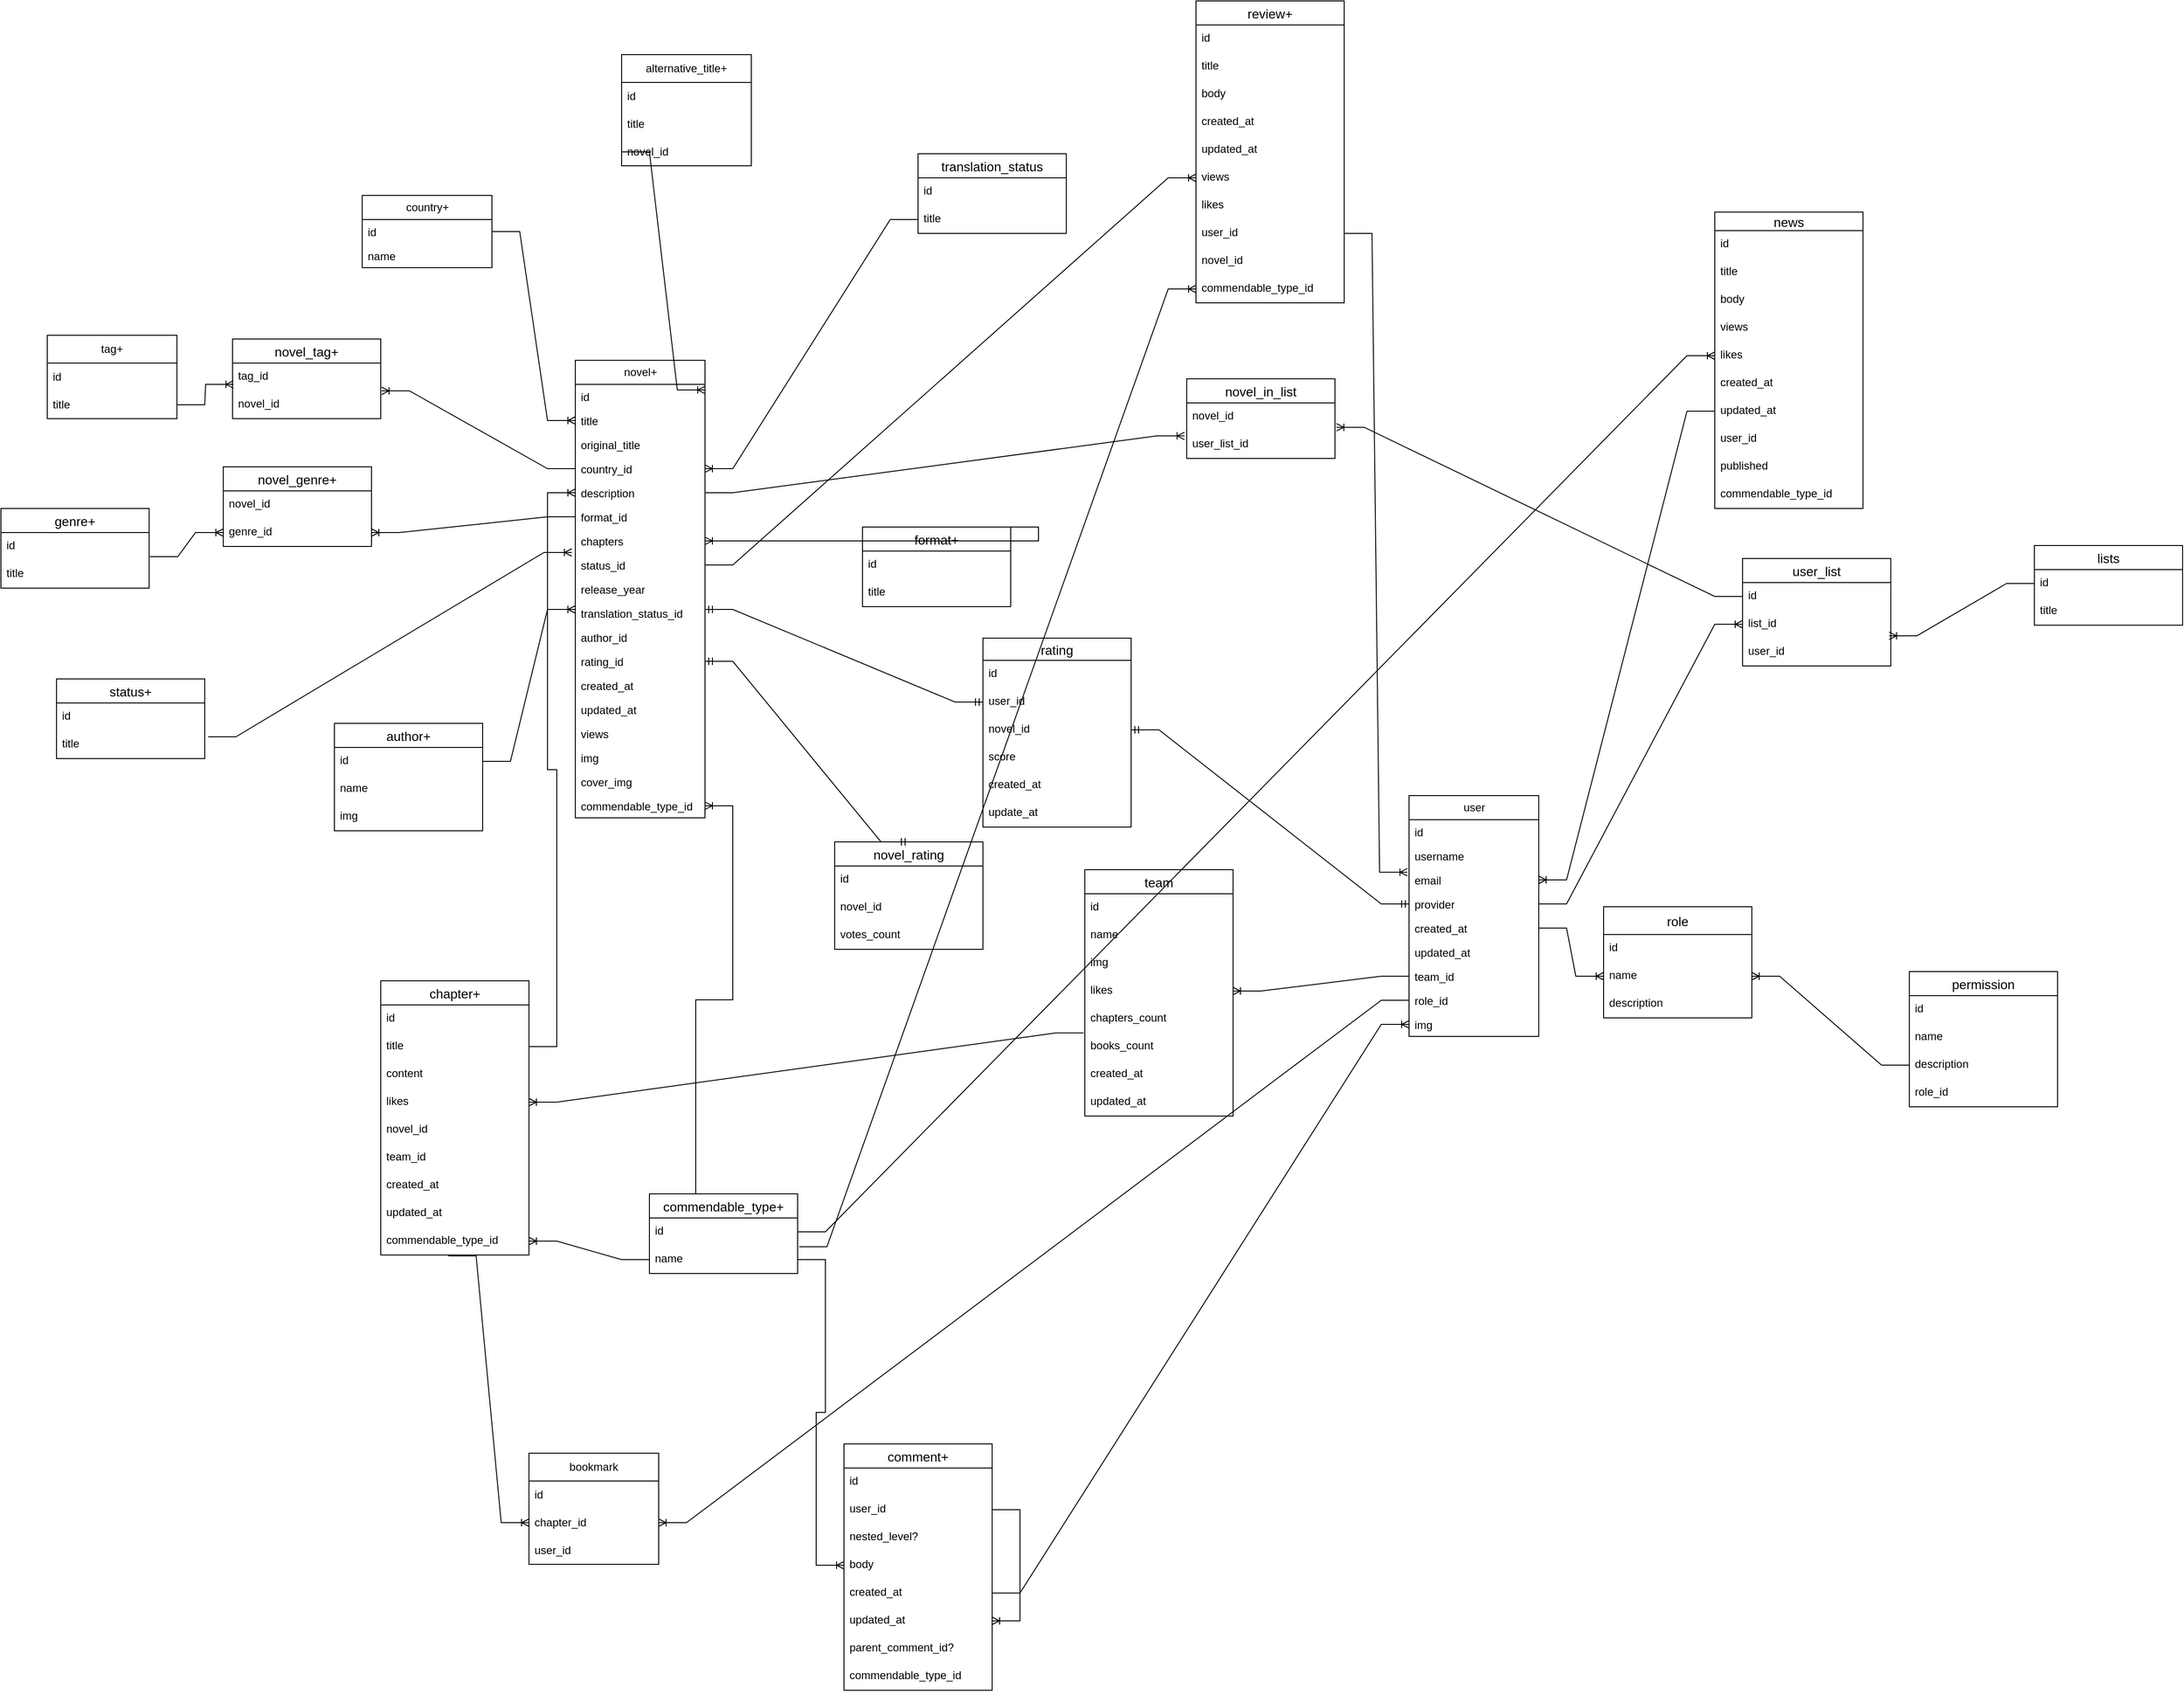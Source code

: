 <mxfile version="24.7.8">
  <diagram id="R2lEEEUBdFMjLlhIrx00" name="Page-1">
    <mxGraphModel dx="2317" dy="2043" grid="1" gridSize="10" guides="1" tooltips="1" connect="1" arrows="1" fold="1" page="1" pageScale="1" pageWidth="850" pageHeight="1100" math="0" shadow="0" extFonts="Permanent Marker^https://fonts.googleapis.com/css?family=Permanent+Marker">
      <root>
        <mxCell id="0" />
        <mxCell id="1" parent="0" />
        <mxCell id="U7epVzJUPh7xgQJgt8Ev-1" value="user" style="swimlane;fontStyle=0;childLayout=stackLayout;horizontal=1;startSize=26;fillColor=none;horizontalStack=0;resizeParent=1;resizeParentMax=0;resizeLast=0;collapsible=1;marginBottom=0;html=1;" parent="1" vertex="1">
          <mxGeometry x="1290" y="570" width="140" height="260" as="geometry" />
        </mxCell>
        <mxCell id="U7epVzJUPh7xgQJgt8Ev-2" value="id" style="text;strokeColor=none;fillColor=none;align=left;verticalAlign=top;spacingLeft=4;spacingRight=4;overflow=hidden;rotatable=0;points=[[0,0.5],[1,0.5]];portConstraint=eastwest;whiteSpace=wrap;html=1;" parent="U7epVzJUPh7xgQJgt8Ev-1" vertex="1">
          <mxGeometry y="26" width="140" height="26" as="geometry" />
        </mxCell>
        <mxCell id="U7epVzJUPh7xgQJgt8Ev-3" value="username" style="text;strokeColor=none;fillColor=none;align=left;verticalAlign=top;spacingLeft=4;spacingRight=4;overflow=hidden;rotatable=0;points=[[0,0.5],[1,0.5]];portConstraint=eastwest;whiteSpace=wrap;html=1;" parent="U7epVzJUPh7xgQJgt8Ev-1" vertex="1">
          <mxGeometry y="52" width="140" height="26" as="geometry" />
        </mxCell>
        <mxCell id="U7epVzJUPh7xgQJgt8Ev-7" value="email" style="text;strokeColor=none;fillColor=none;align=left;verticalAlign=top;spacingLeft=4;spacingRight=4;overflow=hidden;rotatable=0;points=[[0,0.5],[1,0.5]];portConstraint=eastwest;whiteSpace=wrap;html=1;" parent="U7epVzJUPh7xgQJgt8Ev-1" vertex="1">
          <mxGeometry y="78" width="140" height="26" as="geometry" />
        </mxCell>
        <mxCell id="U7epVzJUPh7xgQJgt8Ev-4" value="provider" style="text;strokeColor=none;fillColor=none;align=left;verticalAlign=top;spacingLeft=4;spacingRight=4;overflow=hidden;rotatable=0;points=[[0,0.5],[1,0.5]];portConstraint=eastwest;whiteSpace=wrap;html=1;" parent="U7epVzJUPh7xgQJgt8Ev-1" vertex="1">
          <mxGeometry y="104" width="140" height="26" as="geometry" />
        </mxCell>
        <mxCell id="U7epVzJUPh7xgQJgt8Ev-5" value="created_at" style="text;strokeColor=none;fillColor=none;align=left;verticalAlign=top;spacingLeft=4;spacingRight=4;overflow=hidden;rotatable=0;points=[[0,0.5],[1,0.5]];portConstraint=eastwest;whiteSpace=wrap;html=1;" parent="U7epVzJUPh7xgQJgt8Ev-1" vertex="1">
          <mxGeometry y="130" width="140" height="26" as="geometry" />
        </mxCell>
        <mxCell id="U7epVzJUPh7xgQJgt8Ev-6" value="updated_at" style="text;strokeColor=none;fillColor=none;align=left;verticalAlign=top;spacingLeft=4;spacingRight=4;overflow=hidden;rotatable=0;points=[[0,0.5],[1,0.5]];portConstraint=eastwest;whiteSpace=wrap;html=1;" parent="U7epVzJUPh7xgQJgt8Ev-1" vertex="1">
          <mxGeometry y="156" width="140" height="26" as="geometry" />
        </mxCell>
        <mxCell id="5wiU30G085hLurn8dEjw-21" value="team_id" style="text;strokeColor=none;fillColor=none;align=left;verticalAlign=top;spacingLeft=4;spacingRight=4;overflow=hidden;rotatable=0;points=[[0,0.5],[1,0.5]];portConstraint=eastwest;whiteSpace=wrap;html=1;" parent="U7epVzJUPh7xgQJgt8Ev-1" vertex="1">
          <mxGeometry y="182" width="140" height="26" as="geometry" />
        </mxCell>
        <mxCell id="5wiU30G085hLurn8dEjw-34" value="role_id" style="text;strokeColor=none;fillColor=none;align=left;verticalAlign=top;spacingLeft=4;spacingRight=4;overflow=hidden;rotatable=0;points=[[0,0.5],[1,0.5]];portConstraint=eastwest;whiteSpace=wrap;html=1;" parent="U7epVzJUPh7xgQJgt8Ev-1" vertex="1">
          <mxGeometry y="208" width="140" height="26" as="geometry" />
        </mxCell>
        <mxCell id="l67dc9SsYXDFBh3ynmip-30" value="img" style="text;strokeColor=none;fillColor=none;align=left;verticalAlign=top;spacingLeft=4;spacingRight=4;overflow=hidden;rotatable=0;points=[[0,0.5],[1,0.5]];portConstraint=eastwest;whiteSpace=wrap;html=1;" parent="U7epVzJUPh7xgQJgt8Ev-1" vertex="1">
          <mxGeometry y="234" width="140" height="26" as="geometry" />
        </mxCell>
        <mxCell id="U7epVzJUPh7xgQJgt8Ev-8" value="novel+" style="swimlane;fontStyle=0;childLayout=stackLayout;horizontal=1;startSize=26;fillColor=none;horizontalStack=0;resizeParent=1;resizeParentMax=0;resizeLast=0;collapsible=1;marginBottom=0;html=1;" parent="1" vertex="1">
          <mxGeometry x="390" y="100" width="140" height="494" as="geometry" />
        </mxCell>
        <mxCell id="U7epVzJUPh7xgQJgt8Ev-9" value="id" style="text;strokeColor=none;fillColor=none;align=left;verticalAlign=top;spacingLeft=4;spacingRight=4;overflow=hidden;rotatable=0;points=[[0,0.5],[1,0.5]];portConstraint=eastwest;whiteSpace=wrap;html=1;" parent="U7epVzJUPh7xgQJgt8Ev-8" vertex="1">
          <mxGeometry y="26" width="140" height="26" as="geometry" />
        </mxCell>
        <mxCell id="U7epVzJUPh7xgQJgt8Ev-10" value="title" style="text;strokeColor=none;fillColor=none;align=left;verticalAlign=top;spacingLeft=4;spacingRight=4;overflow=hidden;rotatable=0;points=[[0,0.5],[1,0.5]];portConstraint=eastwest;whiteSpace=wrap;html=1;" parent="U7epVzJUPh7xgQJgt8Ev-8" vertex="1">
          <mxGeometry y="52" width="140" height="26" as="geometry" />
        </mxCell>
        <mxCell id="EkgLo2cOmt2NrXxtGXla-1" value="original_title" style="text;strokeColor=none;fillColor=none;align=left;verticalAlign=top;spacingLeft=4;spacingRight=4;overflow=hidden;rotatable=0;points=[[0,0.5],[1,0.5]];portConstraint=eastwest;whiteSpace=wrap;html=1;" parent="U7epVzJUPh7xgQJgt8Ev-8" vertex="1">
          <mxGeometry y="78" width="140" height="26" as="geometry" />
        </mxCell>
        <mxCell id="U7epVzJUPh7xgQJgt8Ev-11" value="country_id" style="text;strokeColor=none;fillColor=none;align=left;verticalAlign=top;spacingLeft=4;spacingRight=4;overflow=hidden;rotatable=0;points=[[0,0.5],[1,0.5]];portConstraint=eastwest;whiteSpace=wrap;html=1;" parent="U7epVzJUPh7xgQJgt8Ev-8" vertex="1">
          <mxGeometry y="104" width="140" height="26" as="geometry" />
        </mxCell>
        <mxCell id="U7epVzJUPh7xgQJgt8Ev-53" value="description" style="text;strokeColor=none;fillColor=none;align=left;verticalAlign=top;spacingLeft=4;spacingRight=4;overflow=hidden;rotatable=0;points=[[0,0.5],[1,0.5]];portConstraint=eastwest;whiteSpace=wrap;html=1;" parent="U7epVzJUPh7xgQJgt8Ev-8" vertex="1">
          <mxGeometry y="130" width="140" height="26" as="geometry" />
        </mxCell>
        <mxCell id="U7epVzJUPh7xgQJgt8Ev-12" value="format_id" style="text;strokeColor=none;fillColor=none;align=left;verticalAlign=top;spacingLeft=4;spacingRight=4;overflow=hidden;rotatable=0;points=[[0,0.5],[1,0.5]];portConstraint=eastwest;whiteSpace=wrap;html=1;" parent="U7epVzJUPh7xgQJgt8Ev-8" vertex="1">
          <mxGeometry y="156" width="140" height="26" as="geometry" />
        </mxCell>
        <mxCell id="U7epVzJUPh7xgQJgt8Ev-14" value="chapters" style="text;strokeColor=none;fillColor=none;align=left;verticalAlign=top;spacingLeft=4;spacingRight=4;overflow=hidden;rotatable=0;points=[[0,0.5],[1,0.5]];portConstraint=eastwest;whiteSpace=wrap;html=1;" parent="U7epVzJUPh7xgQJgt8Ev-8" vertex="1">
          <mxGeometry y="182" width="140" height="26" as="geometry" />
        </mxCell>
        <mxCell id="U7epVzJUPh7xgQJgt8Ev-15" value="status_id" style="text;strokeColor=none;fillColor=none;align=left;verticalAlign=top;spacingLeft=4;spacingRight=4;overflow=hidden;rotatable=0;points=[[0,0.5],[1,0.5]];portConstraint=eastwest;whiteSpace=wrap;html=1;" parent="U7epVzJUPh7xgQJgt8Ev-8" vertex="1">
          <mxGeometry y="208" width="140" height="26" as="geometry" />
        </mxCell>
        <mxCell id="U7epVzJUPh7xgQJgt8Ev-16" value="release_year" style="text;strokeColor=none;fillColor=none;align=left;verticalAlign=top;spacingLeft=4;spacingRight=4;overflow=hidden;rotatable=0;points=[[0,0.5],[1,0.5]];portConstraint=eastwest;whiteSpace=wrap;html=1;" parent="U7epVzJUPh7xgQJgt8Ev-8" vertex="1">
          <mxGeometry y="234" width="140" height="26" as="geometry" />
        </mxCell>
        <mxCell id="U7epVzJUPh7xgQJgt8Ev-17" value="translation_status_id" style="text;strokeColor=none;fillColor=none;align=left;verticalAlign=top;spacingLeft=4;spacingRight=4;overflow=hidden;rotatable=0;points=[[0,0.5],[1,0.5]];portConstraint=eastwest;whiteSpace=wrap;html=1;" parent="U7epVzJUPh7xgQJgt8Ev-8" vertex="1">
          <mxGeometry y="260" width="140" height="26" as="geometry" />
        </mxCell>
        <mxCell id="U7epVzJUPh7xgQJgt8Ev-18" value="author_id" style="text;strokeColor=none;fillColor=none;align=left;verticalAlign=top;spacingLeft=4;spacingRight=4;overflow=hidden;rotatable=0;points=[[0,0.5],[1,0.5]];portConstraint=eastwest;whiteSpace=wrap;html=1;" parent="U7epVzJUPh7xgQJgt8Ev-8" vertex="1">
          <mxGeometry y="286" width="140" height="26" as="geometry" />
        </mxCell>
        <mxCell id="U7epVzJUPh7xgQJgt8Ev-24" value="rating_id" style="text;strokeColor=none;fillColor=none;align=left;verticalAlign=top;spacingLeft=4;spacingRight=4;overflow=hidden;rotatable=0;points=[[0,0.5],[1,0.5]];portConstraint=eastwest;whiteSpace=wrap;html=1;" parent="U7epVzJUPh7xgQJgt8Ev-8" vertex="1">
          <mxGeometry y="312" width="140" height="26" as="geometry" />
        </mxCell>
        <mxCell id="U7epVzJUPh7xgQJgt8Ev-32" value="created_at" style="text;strokeColor=none;fillColor=none;align=left;verticalAlign=top;spacingLeft=4;spacingRight=4;overflow=hidden;rotatable=0;points=[[0,0.5],[1,0.5]];portConstraint=eastwest;whiteSpace=wrap;html=1;" parent="U7epVzJUPh7xgQJgt8Ev-8" vertex="1">
          <mxGeometry y="338" width="140" height="26" as="geometry" />
        </mxCell>
        <mxCell id="U7epVzJUPh7xgQJgt8Ev-33" value="updated_at" style="text;strokeColor=none;fillColor=none;align=left;verticalAlign=top;spacingLeft=4;spacingRight=4;overflow=hidden;rotatable=0;points=[[0,0.5],[1,0.5]];portConstraint=eastwest;whiteSpace=wrap;html=1;" parent="U7epVzJUPh7xgQJgt8Ev-8" vertex="1">
          <mxGeometry y="364" width="140" height="26" as="geometry" />
        </mxCell>
        <mxCell id="l67dc9SsYXDFBh3ynmip-14" value="views" style="text;strokeColor=none;fillColor=none;align=left;verticalAlign=top;spacingLeft=4;spacingRight=4;overflow=hidden;rotatable=0;points=[[0,0.5],[1,0.5]];portConstraint=eastwest;whiteSpace=wrap;html=1;" parent="U7epVzJUPh7xgQJgt8Ev-8" vertex="1">
          <mxGeometry y="390" width="140" height="26" as="geometry" />
        </mxCell>
        <mxCell id="Km48pl6I1tY1rw4gXDPG-2" value="img" style="text;strokeColor=none;fillColor=none;align=left;verticalAlign=top;spacingLeft=4;spacingRight=4;overflow=hidden;rotatable=0;points=[[0,0.5],[1,0.5]];portConstraint=eastwest;whiteSpace=wrap;html=1;" parent="U7epVzJUPh7xgQJgt8Ev-8" vertex="1">
          <mxGeometry y="416" width="140" height="26" as="geometry" />
        </mxCell>
        <mxCell id="Km48pl6I1tY1rw4gXDPG-1" value="cover_img" style="text;strokeColor=none;fillColor=none;align=left;verticalAlign=top;spacingLeft=4;spacingRight=4;overflow=hidden;rotatable=0;points=[[0,0.5],[1,0.5]];portConstraint=eastwest;whiteSpace=wrap;html=1;" parent="U7epVzJUPh7xgQJgt8Ev-8" vertex="1">
          <mxGeometry y="442" width="140" height="26" as="geometry" />
        </mxCell>
        <mxCell id="mpiCFPpfIDJjQ3iFY45S-24" value="commendable_type_id" style="text;strokeColor=none;fillColor=none;align=left;verticalAlign=top;spacingLeft=4;spacingRight=4;overflow=hidden;rotatable=0;points=[[0,0.5],[1,0.5]];portConstraint=eastwest;whiteSpace=wrap;html=1;" parent="U7epVzJUPh7xgQJgt8Ev-8" vertex="1">
          <mxGeometry y="468" width="140" height="26" as="geometry" />
        </mxCell>
        <mxCell id="U7epVzJUPh7xgQJgt8Ev-20" value="country+" style="swimlane;fontStyle=0;childLayout=stackLayout;horizontal=1;startSize=26;fillColor=none;horizontalStack=0;resizeParent=1;resizeParentMax=0;resizeLast=0;collapsible=1;marginBottom=0;html=1;" parent="1" vertex="1">
          <mxGeometry x="160" y="-78" width="140" height="78" as="geometry" />
        </mxCell>
        <mxCell id="U7epVzJUPh7xgQJgt8Ev-21" value="id" style="text;strokeColor=none;fillColor=none;align=left;verticalAlign=top;spacingLeft=4;spacingRight=4;overflow=hidden;rotatable=0;points=[[0,0.5],[1,0.5]];portConstraint=eastwest;whiteSpace=wrap;html=1;" parent="U7epVzJUPh7xgQJgt8Ev-20" vertex="1">
          <mxGeometry y="26" width="140" height="26" as="geometry" />
        </mxCell>
        <mxCell id="U7epVzJUPh7xgQJgt8Ev-22" value="name" style="text;strokeColor=none;fillColor=none;align=left;verticalAlign=top;spacingLeft=4;spacingRight=4;overflow=hidden;rotatable=0;points=[[0,0.5],[1,0.5]];portConstraint=eastwest;whiteSpace=wrap;html=1;" parent="U7epVzJUPh7xgQJgt8Ev-20" vertex="1">
          <mxGeometry y="52" width="140" height="26" as="geometry" />
        </mxCell>
        <mxCell id="U7epVzJUPh7xgQJgt8Ev-26" value="" style="edgeStyle=entityRelationEdgeStyle;fontSize=12;html=1;endArrow=ERoneToMany;rounded=0;exitX=1;exitY=0.5;exitDx=0;exitDy=0;entryX=0;entryY=0.5;entryDx=0;entryDy=0;" parent="1" source="U7epVzJUPh7xgQJgt8Ev-21" target="U7epVzJUPh7xgQJgt8Ev-10" edge="1">
          <mxGeometry width="100" height="100" relative="1" as="geometry">
            <mxPoint x="350" y="380" as="sourcePoint" />
            <mxPoint x="450" y="280" as="targetPoint" />
          </mxGeometry>
        </mxCell>
        <mxCell id="U7epVzJUPh7xgQJgt8Ev-27" value="format+" style="swimlane;fontStyle=0;childLayout=stackLayout;horizontal=1;startSize=26;horizontalStack=0;resizeParent=1;resizeParentMax=0;resizeLast=0;collapsible=1;marginBottom=0;align=center;fontSize=14;" parent="1" vertex="1">
          <mxGeometry x="700" y="280" width="160" height="86" as="geometry" />
        </mxCell>
        <mxCell id="U7epVzJUPh7xgQJgt8Ev-28" value="id" style="text;strokeColor=none;fillColor=none;spacingLeft=4;spacingRight=4;overflow=hidden;rotatable=0;points=[[0,0.5],[1,0.5]];portConstraint=eastwest;fontSize=12;whiteSpace=wrap;html=1;" parent="U7epVzJUPh7xgQJgt8Ev-27" vertex="1">
          <mxGeometry y="26" width="160" height="30" as="geometry" />
        </mxCell>
        <mxCell id="U7epVzJUPh7xgQJgt8Ev-29" value="title" style="text;strokeColor=none;fillColor=none;spacingLeft=4;spacingRight=4;overflow=hidden;rotatable=0;points=[[0,0.5],[1,0.5]];portConstraint=eastwest;fontSize=12;whiteSpace=wrap;html=1;" parent="U7epVzJUPh7xgQJgt8Ev-27" vertex="1">
          <mxGeometry y="56" width="160" height="30" as="geometry" />
        </mxCell>
        <mxCell id="U7epVzJUPh7xgQJgt8Ev-31" value="" style="edgeStyle=entityRelationEdgeStyle;fontSize=12;html=1;endArrow=ERoneToMany;rounded=0;exitX=0.5;exitY=0;exitDx=0;exitDy=0;entryX=1;entryY=0.5;entryDx=0;entryDy=0;" parent="1" target="U7epVzJUPh7xgQJgt8Ev-14" edge="1">
          <mxGeometry width="100" height="100" relative="1" as="geometry">
            <mxPoint x="860" y="280" as="sourcePoint" />
            <mxPoint x="610" y="239" as="targetPoint" />
          </mxGeometry>
        </mxCell>
        <mxCell id="U7epVzJUPh7xgQJgt8Ev-34" value="status+" style="swimlane;fontStyle=0;childLayout=stackLayout;horizontal=1;startSize=26;horizontalStack=0;resizeParent=1;resizeParentMax=0;resizeLast=0;collapsible=1;marginBottom=0;align=center;fontSize=14;" parent="1" vertex="1">
          <mxGeometry x="-170" y="444" width="160" height="86" as="geometry" />
        </mxCell>
        <mxCell id="U7epVzJUPh7xgQJgt8Ev-35" value="id" style="text;strokeColor=none;fillColor=none;spacingLeft=4;spacingRight=4;overflow=hidden;rotatable=0;points=[[0,0.5],[1,0.5]];portConstraint=eastwest;fontSize=12;whiteSpace=wrap;html=1;" parent="U7epVzJUPh7xgQJgt8Ev-34" vertex="1">
          <mxGeometry y="26" width="160" height="30" as="geometry" />
        </mxCell>
        <mxCell id="U7epVzJUPh7xgQJgt8Ev-36" value="title" style="text;strokeColor=none;fillColor=none;spacingLeft=4;spacingRight=4;overflow=hidden;rotatable=0;points=[[0,0.5],[1,0.5]];portConstraint=eastwest;fontSize=12;whiteSpace=wrap;html=1;" parent="U7epVzJUPh7xgQJgt8Ev-34" vertex="1">
          <mxGeometry y="56" width="160" height="30" as="geometry" />
        </mxCell>
        <mxCell id="U7epVzJUPh7xgQJgt8Ev-38" value="" style="edgeStyle=entityRelationEdgeStyle;fontSize=12;html=1;endArrow=ERoneToMany;rounded=0;exitX=1.023;exitY=0.217;exitDx=0;exitDy=0;exitPerimeter=0;entryX=-0.027;entryY=-0.019;entryDx=0;entryDy=0;entryPerimeter=0;" parent="1" source="U7epVzJUPh7xgQJgt8Ev-36" target="U7epVzJUPh7xgQJgt8Ev-15" edge="1">
          <mxGeometry width="100" height="100" relative="1" as="geometry">
            <mxPoint x="200" y="420" as="sourcePoint" />
            <mxPoint x="300" y="320" as="targetPoint" />
          </mxGeometry>
        </mxCell>
        <mxCell id="U7epVzJUPh7xgQJgt8Ev-39" value="translation_status" style="swimlane;fontStyle=0;childLayout=stackLayout;horizontal=1;startSize=26;horizontalStack=0;resizeParent=1;resizeParentMax=0;resizeLast=0;collapsible=1;marginBottom=0;align=center;fontSize=14;" parent="1" vertex="1">
          <mxGeometry x="760" y="-123" width="160" height="86" as="geometry" />
        </mxCell>
        <mxCell id="U7epVzJUPh7xgQJgt8Ev-40" value="id" style="text;strokeColor=none;fillColor=none;spacingLeft=4;spacingRight=4;overflow=hidden;rotatable=0;points=[[0,0.5],[1,0.5]];portConstraint=eastwest;fontSize=12;whiteSpace=wrap;html=1;" parent="U7epVzJUPh7xgQJgt8Ev-39" vertex="1">
          <mxGeometry y="26" width="160" height="30" as="geometry" />
        </mxCell>
        <mxCell id="U7epVzJUPh7xgQJgt8Ev-41" value="title" style="text;strokeColor=none;fillColor=none;spacingLeft=4;spacingRight=4;overflow=hidden;rotatable=0;points=[[0,0.5],[1,0.5]];portConstraint=eastwest;fontSize=12;whiteSpace=wrap;html=1;" parent="U7epVzJUPh7xgQJgt8Ev-39" vertex="1">
          <mxGeometry y="56" width="160" height="30" as="geometry" />
        </mxCell>
        <mxCell id="U7epVzJUPh7xgQJgt8Ev-43" value="" style="edgeStyle=entityRelationEdgeStyle;fontSize=12;html=1;endArrow=ERoneToMany;rounded=0;exitX=0;exitY=0.5;exitDx=0;exitDy=0;entryX=1;entryY=0.5;entryDx=0;entryDy=0;" parent="1" source="U7epVzJUPh7xgQJgt8Ev-41" target="U7epVzJUPh7xgQJgt8Ev-11" edge="1">
          <mxGeometry width="100" height="100" relative="1" as="geometry">
            <mxPoint x="200" y="420" as="sourcePoint" />
            <mxPoint x="300" y="320" as="targetPoint" />
          </mxGeometry>
        </mxCell>
        <mxCell id="U7epVzJUPh7xgQJgt8Ev-44" value="author+" style="swimlane;fontStyle=0;childLayout=stackLayout;horizontal=1;startSize=26;horizontalStack=0;resizeParent=1;resizeParentMax=0;resizeLast=0;collapsible=1;marginBottom=0;align=center;fontSize=14;" parent="1" vertex="1">
          <mxGeometry x="130" y="492" width="160" height="116" as="geometry" />
        </mxCell>
        <mxCell id="U7epVzJUPh7xgQJgt8Ev-45" value="id" style="text;strokeColor=none;fillColor=none;spacingLeft=4;spacingRight=4;overflow=hidden;rotatable=0;points=[[0,0.5],[1,0.5]];portConstraint=eastwest;fontSize=12;whiteSpace=wrap;html=1;" parent="U7epVzJUPh7xgQJgt8Ev-44" vertex="1">
          <mxGeometry y="26" width="160" height="30" as="geometry" />
        </mxCell>
        <mxCell id="U7epVzJUPh7xgQJgt8Ev-46" value="name" style="text;strokeColor=none;fillColor=none;spacingLeft=4;spacingRight=4;overflow=hidden;rotatable=0;points=[[0,0.5],[1,0.5]];portConstraint=eastwest;fontSize=12;whiteSpace=wrap;html=1;" parent="U7epVzJUPh7xgQJgt8Ev-44" vertex="1">
          <mxGeometry y="56" width="160" height="30" as="geometry" />
        </mxCell>
        <mxCell id="U7epVzJUPh7xgQJgt8Ev-47" value="img" style="text;strokeColor=none;fillColor=none;spacingLeft=4;spacingRight=4;overflow=hidden;rotatable=0;points=[[0,0.5],[1,0.5]];portConstraint=eastwest;fontSize=12;whiteSpace=wrap;html=1;" parent="U7epVzJUPh7xgQJgt8Ev-44" vertex="1">
          <mxGeometry y="86" width="160" height="30" as="geometry" />
        </mxCell>
        <mxCell id="U7epVzJUPh7xgQJgt8Ev-48" value="" style="edgeStyle=entityRelationEdgeStyle;fontSize=12;html=1;endArrow=ERoneToMany;rounded=0;exitX=1;exitY=0.5;exitDx=0;exitDy=0;entryX=0;entryY=0.5;entryDx=0;entryDy=0;" parent="1" source="U7epVzJUPh7xgQJgt8Ev-45" edge="1">
          <mxGeometry width="100" height="100" relative="1" as="geometry">
            <mxPoint x="200" y="420" as="sourcePoint" />
            <mxPoint x="390" y="369" as="targetPoint" />
          </mxGeometry>
        </mxCell>
        <mxCell id="U7epVzJUPh7xgQJgt8Ev-49" value="rating" style="swimlane;fontStyle=0;childLayout=stackLayout;horizontal=1;startSize=24;horizontalStack=0;resizeParent=1;resizeParentMax=0;resizeLast=0;collapsible=1;marginBottom=0;align=center;fontSize=14;" parent="1" vertex="1">
          <mxGeometry x="830" y="400" width="160" height="204" as="geometry" />
        </mxCell>
        <mxCell id="U7epVzJUPh7xgQJgt8Ev-50" value="id" style="text;strokeColor=none;fillColor=none;spacingLeft=4;spacingRight=4;overflow=hidden;rotatable=0;points=[[0,0.5],[1,0.5]];portConstraint=eastwest;fontSize=12;whiteSpace=wrap;html=1;" parent="U7epVzJUPh7xgQJgt8Ev-49" vertex="1">
          <mxGeometry y="24" width="160" height="30" as="geometry" />
        </mxCell>
        <mxCell id="U7epVzJUPh7xgQJgt8Ev-51" value="user_id" style="text;strokeColor=none;fillColor=none;spacingLeft=4;spacingRight=4;overflow=hidden;rotatable=0;points=[[0,0.5],[1,0.5]];portConstraint=eastwest;fontSize=12;whiteSpace=wrap;html=1;" parent="U7epVzJUPh7xgQJgt8Ev-49" vertex="1">
          <mxGeometry y="54" width="160" height="30" as="geometry" />
        </mxCell>
        <mxCell id="U7epVzJUPh7xgQJgt8Ev-52" value="novel_id" style="text;strokeColor=none;fillColor=none;spacingLeft=4;spacingRight=4;overflow=hidden;rotatable=0;points=[[0,0.5],[1,0.5]];portConstraint=eastwest;fontSize=12;whiteSpace=wrap;html=1;" parent="U7epVzJUPh7xgQJgt8Ev-49" vertex="1">
          <mxGeometry y="84" width="160" height="30" as="geometry" />
        </mxCell>
        <mxCell id="U7epVzJUPh7xgQJgt8Ev-54" value="score" style="text;strokeColor=none;fillColor=none;spacingLeft=4;spacingRight=4;overflow=hidden;rotatable=0;points=[[0,0.5],[1,0.5]];portConstraint=eastwest;fontSize=12;whiteSpace=wrap;html=1;" parent="U7epVzJUPh7xgQJgt8Ev-49" vertex="1">
          <mxGeometry y="114" width="160" height="30" as="geometry" />
        </mxCell>
        <mxCell id="U7epVzJUPh7xgQJgt8Ev-55" value="created_at" style="text;strokeColor=none;fillColor=none;spacingLeft=4;spacingRight=4;overflow=hidden;rotatable=0;points=[[0,0.5],[1,0.5]];portConstraint=eastwest;fontSize=12;whiteSpace=wrap;html=1;" parent="U7epVzJUPh7xgQJgt8Ev-49" vertex="1">
          <mxGeometry y="144" width="160" height="30" as="geometry" />
        </mxCell>
        <mxCell id="DjhP0FuEQqBIL4eX6SF4-43" value="update_at" style="text;strokeColor=none;fillColor=none;spacingLeft=4;spacingRight=4;overflow=hidden;rotatable=0;points=[[0,0.5],[1,0.5]];portConstraint=eastwest;fontSize=12;whiteSpace=wrap;html=1;" parent="U7epVzJUPh7xgQJgt8Ev-49" vertex="1">
          <mxGeometry y="174" width="160" height="30" as="geometry" />
        </mxCell>
        <mxCell id="U7epVzJUPh7xgQJgt8Ev-56" value="" style="edgeStyle=entityRelationEdgeStyle;fontSize=12;html=1;endArrow=ERmandOne;startArrow=ERmandOne;rounded=0;exitX=1;exitY=0.5;exitDx=0;exitDy=0;entryX=0;entryY=0.5;entryDx=0;entryDy=0;" parent="1" target="U7epVzJUPh7xgQJgt8Ev-51" edge="1">
          <mxGeometry width="100" height="100" relative="1" as="geometry">
            <mxPoint x="530" y="369" as="sourcePoint" />
            <mxPoint x="820" y="450" as="targetPoint" />
          </mxGeometry>
        </mxCell>
        <mxCell id="U7epVzJUPh7xgQJgt8Ev-57" value="" style="edgeStyle=entityRelationEdgeStyle;fontSize=12;html=1;endArrow=ERmandOne;startArrow=ERmandOne;rounded=0;" parent="1" source="U7epVzJUPh7xgQJgt8Ev-52" target="U7epVzJUPh7xgQJgt8Ev-4" edge="1">
          <mxGeometry width="100" height="100" relative="1" as="geometry">
            <mxPoint x="1220" y="420" as="sourcePoint" />
            <mxPoint x="1320" y="320" as="targetPoint" />
          </mxGeometry>
        </mxCell>
        <mxCell id="U7epVzJUPh7xgQJgt8Ev-58" value="novel_rating" style="swimlane;fontStyle=0;childLayout=stackLayout;horizontal=1;startSize=26;horizontalStack=0;resizeParent=1;resizeParentMax=0;resizeLast=0;collapsible=1;marginBottom=0;align=center;fontSize=14;" parent="1" vertex="1">
          <mxGeometry x="670" y="620" width="160" height="116" as="geometry" />
        </mxCell>
        <mxCell id="U7epVzJUPh7xgQJgt8Ev-59" value="id" style="text;strokeColor=none;fillColor=none;spacingLeft=4;spacingRight=4;overflow=hidden;rotatable=0;points=[[0,0.5],[1,0.5]];portConstraint=eastwest;fontSize=12;whiteSpace=wrap;html=1;" parent="U7epVzJUPh7xgQJgt8Ev-58" vertex="1">
          <mxGeometry y="26" width="160" height="30" as="geometry" />
        </mxCell>
        <mxCell id="U7epVzJUPh7xgQJgt8Ev-60" value="novel_id" style="text;strokeColor=none;fillColor=none;spacingLeft=4;spacingRight=4;overflow=hidden;rotatable=0;points=[[0,0.5],[1,0.5]];portConstraint=eastwest;fontSize=12;whiteSpace=wrap;html=1;" parent="U7epVzJUPh7xgQJgt8Ev-58" vertex="1">
          <mxGeometry y="56" width="160" height="30" as="geometry" />
        </mxCell>
        <mxCell id="U7epVzJUPh7xgQJgt8Ev-61" value="votes_count" style="text;strokeColor=none;fillColor=none;spacingLeft=4;spacingRight=4;overflow=hidden;rotatable=0;points=[[0,0.5],[1,0.5]];portConstraint=eastwest;fontSize=12;whiteSpace=wrap;html=1;" parent="U7epVzJUPh7xgQJgt8Ev-58" vertex="1">
          <mxGeometry y="86" width="160" height="30" as="geometry" />
        </mxCell>
        <mxCell id="U7epVzJUPh7xgQJgt8Ev-62" value="" style="edgeStyle=entityRelationEdgeStyle;fontSize=12;html=1;endArrow=ERmandOne;startArrow=ERmandOne;rounded=0;exitX=0.5;exitY=0;exitDx=0;exitDy=0;entryX=1;entryY=0.5;entryDx=0;entryDy=0;" parent="1" source="U7epVzJUPh7xgQJgt8Ev-58" target="U7epVzJUPh7xgQJgt8Ev-24" edge="1">
          <mxGeometry width="100" height="100" relative="1" as="geometry">
            <mxPoint x="590" y="550" as="sourcePoint" />
            <mxPoint x="690" y="450" as="targetPoint" />
            <Array as="points">
              <mxPoint x="560" y="510" />
              <mxPoint x="560" y="510" />
            </Array>
          </mxGeometry>
        </mxCell>
        <mxCell id="5wiU30G085hLurn8dEjw-1" value="alternative_title+" style="swimlane;fontStyle=0;childLayout=stackLayout;horizontal=1;startSize=30;horizontalStack=0;resizeParent=1;resizeParentMax=0;resizeLast=0;collapsible=1;marginBottom=0;whiteSpace=wrap;html=1;" parent="1" vertex="1">
          <mxGeometry x="440" y="-230" width="140" height="120" as="geometry" />
        </mxCell>
        <mxCell id="5wiU30G085hLurn8dEjw-2" value="id" style="text;strokeColor=none;fillColor=none;align=left;verticalAlign=middle;spacingLeft=4;spacingRight=4;overflow=hidden;points=[[0,0.5],[1,0.5]];portConstraint=eastwest;rotatable=0;whiteSpace=wrap;html=1;" parent="5wiU30G085hLurn8dEjw-1" vertex="1">
          <mxGeometry y="30" width="140" height="30" as="geometry" />
        </mxCell>
        <mxCell id="5wiU30G085hLurn8dEjw-3" value="title" style="text;strokeColor=none;fillColor=none;align=left;verticalAlign=middle;spacingLeft=4;spacingRight=4;overflow=hidden;points=[[0,0.5],[1,0.5]];portConstraint=eastwest;rotatable=0;whiteSpace=wrap;html=1;" parent="5wiU30G085hLurn8dEjw-1" vertex="1">
          <mxGeometry y="60" width="140" height="30" as="geometry" />
        </mxCell>
        <mxCell id="5wiU30G085hLurn8dEjw-4" value="novel_id" style="text;strokeColor=none;fillColor=none;align=left;verticalAlign=middle;spacingLeft=4;spacingRight=4;overflow=hidden;points=[[0,0.5],[1,0.5]];portConstraint=eastwest;rotatable=0;whiteSpace=wrap;html=1;" parent="5wiU30G085hLurn8dEjw-1" vertex="1">
          <mxGeometry y="90" width="140" height="30" as="geometry" />
        </mxCell>
        <mxCell id="5wiU30G085hLurn8dEjw-5" value="" style="edgeStyle=entityRelationEdgeStyle;fontSize=12;html=1;endArrow=ERoneToMany;rounded=0;entryX=1.001;entryY=0.233;entryDx=0;entryDy=0;entryPerimeter=0;exitX=0;exitY=0.5;exitDx=0;exitDy=0;" parent="1" source="5wiU30G085hLurn8dEjw-4" target="U7epVzJUPh7xgQJgt8Ev-9" edge="1">
          <mxGeometry width="100" height="100" relative="1" as="geometry">
            <mxPoint x="580" y="70" as="sourcePoint" />
            <mxPoint x="680" y="-30" as="targetPoint" />
          </mxGeometry>
        </mxCell>
        <mxCell id="5wiU30G085hLurn8dEjw-6" value="chapter+" style="swimlane;fontStyle=0;childLayout=stackLayout;horizontal=1;startSize=26;horizontalStack=0;resizeParent=1;resizeParentMax=0;resizeLast=0;collapsible=1;marginBottom=0;align=center;fontSize=14;" parent="1" vertex="1">
          <mxGeometry x="180" y="770" width="160" height="296" as="geometry" />
        </mxCell>
        <mxCell id="5wiU30G085hLurn8dEjw-7" value="id" style="text;strokeColor=none;fillColor=none;spacingLeft=4;spacingRight=4;overflow=hidden;rotatable=0;points=[[0,0.5],[1,0.5]];portConstraint=eastwest;fontSize=12;whiteSpace=wrap;html=1;" parent="5wiU30G085hLurn8dEjw-6" vertex="1">
          <mxGeometry y="26" width="160" height="30" as="geometry" />
        </mxCell>
        <mxCell id="5wiU30G085hLurn8dEjw-8" value="title" style="text;strokeColor=none;fillColor=none;spacingLeft=4;spacingRight=4;overflow=hidden;rotatable=0;points=[[0,0.5],[1,0.5]];portConstraint=eastwest;fontSize=12;whiteSpace=wrap;html=1;" parent="5wiU30G085hLurn8dEjw-6" vertex="1">
          <mxGeometry y="56" width="160" height="30" as="geometry" />
        </mxCell>
        <mxCell id="5wiU30G085hLurn8dEjw-9" value="content" style="text;strokeColor=none;fillColor=none;spacingLeft=4;spacingRight=4;overflow=hidden;rotatable=0;points=[[0,0.5],[1,0.5]];portConstraint=eastwest;fontSize=12;whiteSpace=wrap;html=1;" parent="5wiU30G085hLurn8dEjw-6" vertex="1">
          <mxGeometry y="86" width="160" height="30" as="geometry" />
        </mxCell>
        <mxCell id="5wiU30G085hLurn8dEjw-10" value="likes" style="text;strokeColor=none;fillColor=none;spacingLeft=4;spacingRight=4;overflow=hidden;rotatable=0;points=[[0,0.5],[1,0.5]];portConstraint=eastwest;fontSize=12;whiteSpace=wrap;html=1;" parent="5wiU30G085hLurn8dEjw-6" vertex="1">
          <mxGeometry y="116" width="160" height="30" as="geometry" />
        </mxCell>
        <mxCell id="5wiU30G085hLurn8dEjw-11" value="novel_id" style="text;strokeColor=none;fillColor=none;spacingLeft=4;spacingRight=4;overflow=hidden;rotatable=0;points=[[0,0.5],[1,0.5]];portConstraint=eastwest;fontSize=12;whiteSpace=wrap;html=1;" parent="5wiU30G085hLurn8dEjw-6" vertex="1">
          <mxGeometry y="146" width="160" height="30" as="geometry" />
        </mxCell>
        <mxCell id="5wiU30G085hLurn8dEjw-13" value="team_id" style="text;strokeColor=none;fillColor=none;spacingLeft=4;spacingRight=4;overflow=hidden;rotatable=0;points=[[0,0.5],[1,0.5]];portConstraint=eastwest;fontSize=12;whiteSpace=wrap;html=1;" parent="5wiU30G085hLurn8dEjw-6" vertex="1">
          <mxGeometry y="176" width="160" height="30" as="geometry" />
        </mxCell>
        <mxCell id="5wiU30G085hLurn8dEjw-30" value="created_at" style="text;strokeColor=none;fillColor=none;spacingLeft=4;spacingRight=4;overflow=hidden;rotatable=0;points=[[0,0.5],[1,0.5]];portConstraint=eastwest;fontSize=12;whiteSpace=wrap;html=1;" parent="5wiU30G085hLurn8dEjw-6" vertex="1">
          <mxGeometry y="206" width="160" height="30" as="geometry" />
        </mxCell>
        <mxCell id="5wiU30G085hLurn8dEjw-31" value="updated_at" style="text;strokeColor=none;fillColor=none;spacingLeft=4;spacingRight=4;overflow=hidden;rotatable=0;points=[[0,0.5],[1,0.5]];portConstraint=eastwest;fontSize=12;whiteSpace=wrap;html=1;" parent="5wiU30G085hLurn8dEjw-6" vertex="1">
          <mxGeometry y="236" width="160" height="30" as="geometry" />
        </mxCell>
        <mxCell id="mpiCFPpfIDJjQ3iFY45S-23" value="commendable_type_id" style="text;strokeColor=none;fillColor=none;spacingLeft=4;spacingRight=4;overflow=hidden;rotatable=0;points=[[0,0.5],[1,0.5]];portConstraint=eastwest;fontSize=12;whiteSpace=wrap;html=1;" parent="5wiU30G085hLurn8dEjw-6" vertex="1">
          <mxGeometry y="266" width="160" height="30" as="geometry" />
        </mxCell>
        <mxCell id="5wiU30G085hLurn8dEjw-12" value="" style="edgeStyle=entityRelationEdgeStyle;fontSize=12;html=1;endArrow=ERoneToMany;rounded=0;entryX=0;entryY=0.5;entryDx=0;entryDy=0;exitX=1;exitY=0.5;exitDx=0;exitDy=0;" parent="1" source="5wiU30G085hLurn8dEjw-8" target="U7epVzJUPh7xgQJgt8Ev-53" edge="1">
          <mxGeometry width="100" height="100" relative="1" as="geometry">
            <mxPoint x="600" y="770" as="sourcePoint" />
            <mxPoint x="660" y="550" as="targetPoint" />
            <Array as="points">
              <mxPoint x="610" y="770" />
              <mxPoint x="520" y="470" />
              <mxPoint x="570" y="630" />
              <mxPoint x="560" y="630" />
              <mxPoint x="530" y="510" />
              <mxPoint x="540" y="510" />
              <mxPoint x="540" y="500" />
              <mxPoint x="570" y="510" />
              <mxPoint x="570" y="520" />
            </Array>
          </mxGeometry>
        </mxCell>
        <mxCell id="5wiU30G085hLurn8dEjw-14" value="team" style="swimlane;fontStyle=0;childLayout=stackLayout;horizontal=1;startSize=26;horizontalStack=0;resizeParent=1;resizeParentMax=0;resizeLast=0;collapsible=1;marginBottom=0;align=center;fontSize=14;" parent="1" vertex="1">
          <mxGeometry x="940" y="650" width="160" height="266" as="geometry" />
        </mxCell>
        <mxCell id="5wiU30G085hLurn8dEjw-15" value="id" style="text;strokeColor=none;fillColor=none;spacingLeft=4;spacingRight=4;overflow=hidden;rotatable=0;points=[[0,0.5],[1,0.5]];portConstraint=eastwest;fontSize=12;whiteSpace=wrap;html=1;" parent="5wiU30G085hLurn8dEjw-14" vertex="1">
          <mxGeometry y="26" width="160" height="30" as="geometry" />
        </mxCell>
        <mxCell id="5wiU30G085hLurn8dEjw-16" value="name" style="text;strokeColor=none;fillColor=none;spacingLeft=4;spacingRight=4;overflow=hidden;rotatable=0;points=[[0,0.5],[1,0.5]];portConstraint=eastwest;fontSize=12;whiteSpace=wrap;html=1;" parent="5wiU30G085hLurn8dEjw-14" vertex="1">
          <mxGeometry y="56" width="160" height="30" as="geometry" />
        </mxCell>
        <mxCell id="5wiU30G085hLurn8dEjw-17" value="img" style="text;strokeColor=none;fillColor=none;spacingLeft=4;spacingRight=4;overflow=hidden;rotatable=0;points=[[0,0.5],[1,0.5]];portConstraint=eastwest;fontSize=12;whiteSpace=wrap;html=1;" parent="5wiU30G085hLurn8dEjw-14" vertex="1">
          <mxGeometry y="86" width="160" height="30" as="geometry" />
        </mxCell>
        <mxCell id="5wiU30G085hLurn8dEjw-18" value="likes" style="text;strokeColor=none;fillColor=none;spacingLeft=4;spacingRight=4;overflow=hidden;rotatable=0;points=[[0,0.5],[1,0.5]];portConstraint=eastwest;fontSize=12;whiteSpace=wrap;html=1;" parent="5wiU30G085hLurn8dEjw-14" vertex="1">
          <mxGeometry y="116" width="160" height="30" as="geometry" />
        </mxCell>
        <mxCell id="5wiU30G085hLurn8dEjw-19" value="chapters_count" style="text;strokeColor=none;fillColor=none;spacingLeft=4;spacingRight=4;overflow=hidden;rotatable=0;points=[[0,0.5],[1,0.5]];portConstraint=eastwest;fontSize=12;whiteSpace=wrap;html=1;" parent="5wiU30G085hLurn8dEjw-14" vertex="1">
          <mxGeometry y="146" width="160" height="30" as="geometry" />
        </mxCell>
        <mxCell id="5wiU30G085hLurn8dEjw-20" value="books_count" style="text;strokeColor=none;fillColor=none;spacingLeft=4;spacingRight=4;overflow=hidden;rotatable=0;points=[[0,0.5],[1,0.5]];portConstraint=eastwest;fontSize=12;whiteSpace=wrap;html=1;" parent="5wiU30G085hLurn8dEjw-14" vertex="1">
          <mxGeometry y="176" width="160" height="30" as="geometry" />
        </mxCell>
        <mxCell id="5wiU30G085hLurn8dEjw-32" value="created_at" style="text;strokeColor=none;fillColor=none;spacingLeft=4;spacingRight=4;overflow=hidden;rotatable=0;points=[[0,0.5],[1,0.5]];portConstraint=eastwest;fontSize=12;whiteSpace=wrap;html=1;" parent="5wiU30G085hLurn8dEjw-14" vertex="1">
          <mxGeometry y="206" width="160" height="30" as="geometry" />
        </mxCell>
        <mxCell id="5wiU30G085hLurn8dEjw-33" value="updated_at" style="text;strokeColor=none;fillColor=none;spacingLeft=4;spacingRight=4;overflow=hidden;rotatable=0;points=[[0,0.5],[1,0.5]];portConstraint=eastwest;fontSize=12;whiteSpace=wrap;html=1;" parent="5wiU30G085hLurn8dEjw-14" vertex="1">
          <mxGeometry y="236" width="160" height="30" as="geometry" />
        </mxCell>
        <mxCell id="5wiU30G085hLurn8dEjw-22" value="" style="edgeStyle=entityRelationEdgeStyle;fontSize=12;html=1;endArrow=ERoneToMany;rounded=0;exitX=0;exitY=0.5;exitDx=0;exitDy=0;entryX=1;entryY=0.5;entryDx=0;entryDy=0;" parent="1" source="5wiU30G085hLurn8dEjw-21" target="5wiU30G085hLurn8dEjw-18" edge="1">
          <mxGeometry width="100" height="100" relative="1" as="geometry">
            <mxPoint x="1280" y="840" as="sourcePoint" />
            <mxPoint x="1210" y="910" as="targetPoint" />
          </mxGeometry>
        </mxCell>
        <mxCell id="5wiU30G085hLurn8dEjw-23" value="" style="edgeStyle=entityRelationEdgeStyle;fontSize=12;html=1;endArrow=ERoneToMany;rounded=0;entryX=1;entryY=0.5;entryDx=0;entryDy=0;exitX=-0.008;exitY=0.008;exitDx=0;exitDy=0;exitPerimeter=0;" parent="1" source="5wiU30G085hLurn8dEjw-20" target="5wiU30G085hLurn8dEjw-10" edge="1">
          <mxGeometry width="100" height="100" relative="1" as="geometry">
            <mxPoint x="590" y="850" as="sourcePoint" />
            <mxPoint x="690" y="750" as="targetPoint" />
          </mxGeometry>
        </mxCell>
        <mxCell id="5wiU30G085hLurn8dEjw-24" value="comment+" style="swimlane;fontStyle=0;childLayout=stackLayout;horizontal=1;startSize=26;horizontalStack=0;resizeParent=1;resizeParentMax=0;resizeLast=0;collapsible=1;marginBottom=0;align=center;fontSize=14;" parent="1" vertex="1">
          <mxGeometry x="680" y="1270" width="160" height="266" as="geometry" />
        </mxCell>
        <mxCell id="5wiU30G085hLurn8dEjw-25" value="id" style="text;strokeColor=none;fillColor=none;spacingLeft=4;spacingRight=4;overflow=hidden;rotatable=0;points=[[0,0.5],[1,0.5]];portConstraint=eastwest;fontSize=12;whiteSpace=wrap;html=1;" parent="5wiU30G085hLurn8dEjw-24" vertex="1">
          <mxGeometry y="26" width="160" height="30" as="geometry" />
        </mxCell>
        <mxCell id="5wiU30G085hLurn8dEjw-26" value="user_id" style="text;strokeColor=none;fillColor=none;spacingLeft=4;spacingRight=4;overflow=hidden;rotatable=0;points=[[0,0.5],[1,0.5]];portConstraint=eastwest;fontSize=12;whiteSpace=wrap;html=1;" parent="5wiU30G085hLurn8dEjw-24" vertex="1">
          <mxGeometry y="56" width="160" height="30" as="geometry" />
        </mxCell>
        <mxCell id="5wiU30G085hLurn8dEjw-28" value="nested_level?" style="text;strokeColor=none;fillColor=none;spacingLeft=4;spacingRight=4;overflow=hidden;rotatable=0;points=[[0,0.5],[1,0.5]];portConstraint=eastwest;fontSize=12;whiteSpace=wrap;html=1;" parent="5wiU30G085hLurn8dEjw-24" vertex="1">
          <mxGeometry y="86" width="160" height="30" as="geometry" />
        </mxCell>
        <mxCell id="5wiU30G085hLurn8dEjw-29" value="body" style="text;strokeColor=none;fillColor=none;spacingLeft=4;spacingRight=4;overflow=hidden;rotatable=0;points=[[0,0.5],[1,0.5]];portConstraint=eastwest;fontSize=12;whiteSpace=wrap;html=1;" parent="5wiU30G085hLurn8dEjw-24" vertex="1">
          <mxGeometry y="116" width="160" height="30" as="geometry" />
        </mxCell>
        <mxCell id="5wiU30G085hLurn8dEjw-40" value="created_at" style="text;strokeColor=none;fillColor=none;spacingLeft=4;spacingRight=4;overflow=hidden;rotatable=0;points=[[0,0.5],[1,0.5]];portConstraint=eastwest;fontSize=12;whiteSpace=wrap;html=1;" parent="5wiU30G085hLurn8dEjw-24" vertex="1">
          <mxGeometry y="146" width="160" height="30" as="geometry" />
        </mxCell>
        <mxCell id="5wiU30G085hLurn8dEjw-41" value="updated_at" style="text;strokeColor=none;fillColor=none;spacingLeft=4;spacingRight=4;overflow=hidden;rotatable=0;points=[[0,0.5],[1,0.5]];portConstraint=eastwest;fontSize=12;whiteSpace=wrap;html=1;" parent="5wiU30G085hLurn8dEjw-24" vertex="1">
          <mxGeometry y="176" width="160" height="30" as="geometry" />
        </mxCell>
        <mxCell id="5wiU30G085hLurn8dEjw-42" value="parent_comment_id?" style="text;strokeColor=none;fillColor=none;spacingLeft=4;spacingRight=4;overflow=hidden;rotatable=0;points=[[0,0.5],[1,0.5]];portConstraint=eastwest;fontSize=12;whiteSpace=wrap;html=1;" parent="5wiU30G085hLurn8dEjw-24" vertex="1">
          <mxGeometry y="206" width="160" height="30" as="geometry" />
        </mxCell>
        <mxCell id="mpiCFPpfIDJjQ3iFY45S-21" value="commendable_type_id" style="text;strokeColor=none;fillColor=none;spacingLeft=4;spacingRight=4;overflow=hidden;rotatable=0;points=[[0,0.5],[1,0.5]];portConstraint=eastwest;fontSize=12;whiteSpace=wrap;html=1;" parent="5wiU30G085hLurn8dEjw-24" vertex="1">
          <mxGeometry y="236" width="160" height="30" as="geometry" />
        </mxCell>
        <mxCell id="mpiCFPpfIDJjQ3iFY45S-16" value="" style="edgeStyle=entityRelationEdgeStyle;fontSize=12;html=1;endArrow=ERoneToMany;rounded=0;exitX=1;exitY=0.5;exitDx=0;exitDy=0;entryX=1;entryY=0.5;entryDx=0;entryDy=0;" parent="5wiU30G085hLurn8dEjw-24" source="5wiU30G085hLurn8dEjw-26" target="5wiU30G085hLurn8dEjw-41" edge="1">
          <mxGeometry width="100" height="100" relative="1" as="geometry">
            <mxPoint x="-340" y="-90" as="sourcePoint" />
            <mxPoint x="-260" y="130" as="targetPoint" />
            <Array as="points">
              <mxPoint x="-70" y="-10" />
              <mxPoint x="-80" y="120" />
              <mxPoint x="-80" y="-30" />
            </Array>
          </mxGeometry>
        </mxCell>
        <mxCell id="5wiU30G085hLurn8dEjw-35" value="role" style="swimlane;fontStyle=0;childLayout=stackLayout;horizontal=1;startSize=30;horizontalStack=0;resizeParent=1;resizeParentMax=0;resizeLast=0;collapsible=1;marginBottom=0;align=center;fontSize=14;" parent="1" vertex="1">
          <mxGeometry x="1500" y="690" width="160" height="120" as="geometry" />
        </mxCell>
        <mxCell id="5wiU30G085hLurn8dEjw-36" value="id" style="text;strokeColor=none;fillColor=none;spacingLeft=4;spacingRight=4;overflow=hidden;rotatable=0;points=[[0,0.5],[1,0.5]];portConstraint=eastwest;fontSize=12;whiteSpace=wrap;html=1;" parent="5wiU30G085hLurn8dEjw-35" vertex="1">
          <mxGeometry y="30" width="160" height="30" as="geometry" />
        </mxCell>
        <mxCell id="5wiU30G085hLurn8dEjw-37" value="name" style="text;strokeColor=none;fillColor=none;spacingLeft=4;spacingRight=4;overflow=hidden;rotatable=0;points=[[0,0.5],[1,0.5]];portConstraint=eastwest;fontSize=12;whiteSpace=wrap;html=1;" parent="5wiU30G085hLurn8dEjw-35" vertex="1">
          <mxGeometry y="60" width="160" height="30" as="geometry" />
        </mxCell>
        <mxCell id="5wiU30G085hLurn8dEjw-38" value="description" style="text;strokeColor=none;fillColor=none;spacingLeft=4;spacingRight=4;overflow=hidden;rotatable=0;points=[[0,0.5],[1,0.5]];portConstraint=eastwest;fontSize=12;whiteSpace=wrap;html=1;" parent="5wiU30G085hLurn8dEjw-35" vertex="1">
          <mxGeometry y="90" width="160" height="30" as="geometry" />
        </mxCell>
        <mxCell id="5wiU30G085hLurn8dEjw-45" value="" style="edgeStyle=entityRelationEdgeStyle;fontSize=12;html=1;endArrow=ERoneToMany;rounded=0;exitX=1;exitY=0.5;exitDx=0;exitDy=0;entryX=0;entryY=0.5;entryDx=0;entryDy=0;" parent="1" source="5wiU30G085hLurn8dEjw-40" target="l67dc9SsYXDFBh3ynmip-30" edge="1">
          <mxGeometry width="100" height="100" relative="1" as="geometry">
            <mxPoint x="890" y="1060" as="sourcePoint" />
            <mxPoint x="990" y="960" as="targetPoint" />
          </mxGeometry>
        </mxCell>
        <mxCell id="l67dc9SsYXDFBh3ynmip-6" value="review+" style="swimlane;fontStyle=0;childLayout=stackLayout;horizontal=1;startSize=26;horizontalStack=0;resizeParent=1;resizeParentMax=0;resizeLast=0;collapsible=1;marginBottom=0;align=center;fontSize=14;" parent="1" vertex="1">
          <mxGeometry x="1060" y="-288" width="160" height="326" as="geometry" />
        </mxCell>
        <mxCell id="l67dc9SsYXDFBh3ynmip-7" value="id" style="text;strokeColor=none;fillColor=none;spacingLeft=4;spacingRight=4;overflow=hidden;rotatable=0;points=[[0,0.5],[1,0.5]];portConstraint=eastwest;fontSize=12;whiteSpace=wrap;html=1;" parent="l67dc9SsYXDFBh3ynmip-6" vertex="1">
          <mxGeometry y="26" width="160" height="30" as="geometry" />
        </mxCell>
        <mxCell id="l67dc9SsYXDFBh3ynmip-8" value="title" style="text;strokeColor=none;fillColor=none;spacingLeft=4;spacingRight=4;overflow=hidden;rotatable=0;points=[[0,0.5],[1,0.5]];portConstraint=eastwest;fontSize=12;whiteSpace=wrap;html=1;" parent="l67dc9SsYXDFBh3ynmip-6" vertex="1">
          <mxGeometry y="56" width="160" height="30" as="geometry" />
        </mxCell>
        <mxCell id="l67dc9SsYXDFBh3ynmip-9" value="body" style="text;strokeColor=none;fillColor=none;spacingLeft=4;spacingRight=4;overflow=hidden;rotatable=0;points=[[0,0.5],[1,0.5]];portConstraint=eastwest;fontSize=12;whiteSpace=wrap;html=1;" parent="l67dc9SsYXDFBh3ynmip-6" vertex="1">
          <mxGeometry y="86" width="160" height="30" as="geometry" />
        </mxCell>
        <mxCell id="l67dc9SsYXDFBh3ynmip-11" value="created_at" style="text;strokeColor=none;fillColor=none;spacingLeft=4;spacingRight=4;overflow=hidden;rotatable=0;points=[[0,0.5],[1,0.5]];portConstraint=eastwest;fontSize=12;whiteSpace=wrap;html=1;" parent="l67dc9SsYXDFBh3ynmip-6" vertex="1">
          <mxGeometry y="116" width="160" height="30" as="geometry" />
        </mxCell>
        <mxCell id="l67dc9SsYXDFBh3ynmip-10" value="updated_at" style="text;strokeColor=none;fillColor=none;spacingLeft=4;spacingRight=4;overflow=hidden;rotatable=0;points=[[0,0.5],[1,0.5]];portConstraint=eastwest;fontSize=12;whiteSpace=wrap;html=1;" parent="l67dc9SsYXDFBh3ynmip-6" vertex="1">
          <mxGeometry y="146" width="160" height="30" as="geometry" />
        </mxCell>
        <mxCell id="l67dc9SsYXDFBh3ynmip-12" value="views" style="text;strokeColor=none;fillColor=none;spacingLeft=4;spacingRight=4;overflow=hidden;rotatable=0;points=[[0,0.5],[1,0.5]];portConstraint=eastwest;fontSize=12;whiteSpace=wrap;html=1;" parent="l67dc9SsYXDFBh3ynmip-6" vertex="1">
          <mxGeometry y="176" width="160" height="30" as="geometry" />
        </mxCell>
        <mxCell id="l67dc9SsYXDFBh3ynmip-13" value="likes" style="text;strokeColor=none;fillColor=none;spacingLeft=4;spacingRight=4;overflow=hidden;rotatable=0;points=[[0,0.5],[1,0.5]];portConstraint=eastwest;fontSize=12;whiteSpace=wrap;html=1;" parent="l67dc9SsYXDFBh3ynmip-6" vertex="1">
          <mxGeometry y="206" width="160" height="30" as="geometry" />
        </mxCell>
        <mxCell id="l67dc9SsYXDFBh3ynmip-21" value="user_id" style="text;strokeColor=none;fillColor=none;spacingLeft=4;spacingRight=4;overflow=hidden;rotatable=0;points=[[0,0.5],[1,0.5]];portConstraint=eastwest;fontSize=12;whiteSpace=wrap;html=1;" parent="l67dc9SsYXDFBh3ynmip-6" vertex="1">
          <mxGeometry y="236" width="160" height="30" as="geometry" />
        </mxCell>
        <mxCell id="mpiCFPpfIDJjQ3iFY45S-6" value="novel_id" style="text;strokeColor=none;fillColor=none;spacingLeft=4;spacingRight=4;overflow=hidden;rotatable=0;points=[[0,0.5],[1,0.5]];portConstraint=eastwest;fontSize=12;whiteSpace=wrap;html=1;" parent="l67dc9SsYXDFBh3ynmip-6" vertex="1">
          <mxGeometry y="266" width="160" height="30" as="geometry" />
        </mxCell>
        <mxCell id="mpiCFPpfIDJjQ3iFY45S-29" value="commendable_type_id" style="text;strokeColor=none;fillColor=none;spacingLeft=4;spacingRight=4;overflow=hidden;rotatable=0;points=[[0,0.5],[1,0.5]];portConstraint=eastwest;fontSize=12;whiteSpace=wrap;html=1;" parent="l67dc9SsYXDFBh3ynmip-6" vertex="1">
          <mxGeometry y="296" width="160" height="30" as="geometry" />
        </mxCell>
        <mxCell id="l67dc9SsYXDFBh3ynmip-22" value="" style="edgeStyle=entityRelationEdgeStyle;fontSize=12;html=1;endArrow=ERoneToMany;rounded=0;entryX=-0.013;entryY=0.182;entryDx=0;entryDy=0;entryPerimeter=0;exitX=1;exitY=0.5;exitDx=0;exitDy=0;" parent="1" target="U7epVzJUPh7xgQJgt8Ev-7" edge="1">
          <mxGeometry width="100" height="100" relative="1" as="geometry">
            <mxPoint x="1220.0" y="-37" as="sourcePoint" />
            <mxPoint x="1330" y="400" as="targetPoint" />
          </mxGeometry>
        </mxCell>
        <mxCell id="l67dc9SsYXDFBh3ynmip-23" value="" style="edgeStyle=entityRelationEdgeStyle;fontSize=12;html=1;endArrow=ERoneToMany;rounded=0;entryX=0;entryY=0.5;entryDx=0;entryDy=0;exitX=1;exitY=0.5;exitDx=0;exitDy=0;" parent="1" source="U7epVzJUPh7xgQJgt8Ev-5" target="5wiU30G085hLurn8dEjw-37" edge="1">
          <mxGeometry width="100" height="100" relative="1" as="geometry">
            <mxPoint x="1230" y="710" as="sourcePoint" />
            <mxPoint x="1330" y="610" as="targetPoint" />
          </mxGeometry>
        </mxCell>
        <mxCell id="l67dc9SsYXDFBh3ynmip-24" value="permission" style="swimlane;fontStyle=0;childLayout=stackLayout;horizontal=1;startSize=26;horizontalStack=0;resizeParent=1;resizeParentMax=0;resizeLast=0;collapsible=1;marginBottom=0;align=center;fontSize=14;" parent="1" vertex="1">
          <mxGeometry x="1830" y="760" width="160" height="146" as="geometry" />
        </mxCell>
        <mxCell id="l67dc9SsYXDFBh3ynmip-25" value="id" style="text;strokeColor=none;fillColor=none;spacingLeft=4;spacingRight=4;overflow=hidden;rotatable=0;points=[[0,0.5],[1,0.5]];portConstraint=eastwest;fontSize=12;whiteSpace=wrap;html=1;" parent="l67dc9SsYXDFBh3ynmip-24" vertex="1">
          <mxGeometry y="26" width="160" height="30" as="geometry" />
        </mxCell>
        <mxCell id="l67dc9SsYXDFBh3ynmip-26" value="name" style="text;strokeColor=none;fillColor=none;spacingLeft=4;spacingRight=4;overflow=hidden;rotatable=0;points=[[0,0.5],[1,0.5]];portConstraint=eastwest;fontSize=12;whiteSpace=wrap;html=1;" parent="l67dc9SsYXDFBh3ynmip-24" vertex="1">
          <mxGeometry y="56" width="160" height="30" as="geometry" />
        </mxCell>
        <mxCell id="l67dc9SsYXDFBh3ynmip-27" value="description" style="text;strokeColor=none;fillColor=none;spacingLeft=4;spacingRight=4;overflow=hidden;rotatable=0;points=[[0,0.5],[1,0.5]];portConstraint=eastwest;fontSize=12;whiteSpace=wrap;html=1;" parent="l67dc9SsYXDFBh3ynmip-24" vertex="1">
          <mxGeometry y="86" width="160" height="30" as="geometry" />
        </mxCell>
        <mxCell id="l67dc9SsYXDFBh3ynmip-28" value="role_id" style="text;strokeColor=none;fillColor=none;spacingLeft=4;spacingRight=4;overflow=hidden;rotatable=0;points=[[0,0.5],[1,0.5]];portConstraint=eastwest;fontSize=12;whiteSpace=wrap;html=1;" parent="l67dc9SsYXDFBh3ynmip-24" vertex="1">
          <mxGeometry y="116" width="160" height="30" as="geometry" />
        </mxCell>
        <mxCell id="l67dc9SsYXDFBh3ynmip-29" value="" style="edgeStyle=entityRelationEdgeStyle;fontSize=12;html=1;endArrow=ERoneToMany;rounded=0;exitX=0;exitY=0.5;exitDx=0;exitDy=0;entryX=1;entryY=0.5;entryDx=0;entryDy=0;" parent="1" source="l67dc9SsYXDFBh3ynmip-27" target="5wiU30G085hLurn8dEjw-37" edge="1">
          <mxGeometry width="100" height="100" relative="1" as="geometry">
            <mxPoint x="1600" y="820" as="sourcePoint" />
            <mxPoint x="1700" y="720" as="targetPoint" />
          </mxGeometry>
        </mxCell>
        <mxCell id="l67dc9SsYXDFBh3ynmip-31" value="news" style="swimlane;fontStyle=0;childLayout=stackLayout;horizontal=1;startSize=20;horizontalStack=0;resizeParent=1;resizeParentMax=0;resizeLast=0;collapsible=1;marginBottom=0;align=center;fontSize=14;" parent="1" vertex="1">
          <mxGeometry x="1620" y="-60" width="160" height="320" as="geometry" />
        </mxCell>
        <mxCell id="l67dc9SsYXDFBh3ynmip-32" value="id" style="text;strokeColor=none;fillColor=none;spacingLeft=4;spacingRight=4;overflow=hidden;rotatable=0;points=[[0,0.5],[1,0.5]];portConstraint=eastwest;fontSize=12;whiteSpace=wrap;html=1;" parent="l67dc9SsYXDFBh3ynmip-31" vertex="1">
          <mxGeometry y="20" width="160" height="30" as="geometry" />
        </mxCell>
        <mxCell id="l67dc9SsYXDFBh3ynmip-33" value="title" style="text;strokeColor=none;fillColor=none;spacingLeft=4;spacingRight=4;overflow=hidden;rotatable=0;points=[[0,0.5],[1,0.5]];portConstraint=eastwest;fontSize=12;whiteSpace=wrap;html=1;" parent="l67dc9SsYXDFBh3ynmip-31" vertex="1">
          <mxGeometry y="50" width="160" height="30" as="geometry" />
        </mxCell>
        <mxCell id="l67dc9SsYXDFBh3ynmip-34" value="body" style="text;strokeColor=none;fillColor=none;spacingLeft=4;spacingRight=4;overflow=hidden;rotatable=0;points=[[0,0.5],[1,0.5]];portConstraint=eastwest;fontSize=12;whiteSpace=wrap;html=1;" parent="l67dc9SsYXDFBh3ynmip-31" vertex="1">
          <mxGeometry y="80" width="160" height="30" as="geometry" />
        </mxCell>
        <mxCell id="l67dc9SsYXDFBh3ynmip-35" value="views" style="text;strokeColor=none;fillColor=none;spacingLeft=4;spacingRight=4;overflow=hidden;rotatable=0;points=[[0,0.5],[1,0.5]];portConstraint=eastwest;fontSize=12;whiteSpace=wrap;html=1;" parent="l67dc9SsYXDFBh3ynmip-31" vertex="1">
          <mxGeometry y="110" width="160" height="30" as="geometry" />
        </mxCell>
        <mxCell id="l67dc9SsYXDFBh3ynmip-36" value="likes" style="text;strokeColor=none;fillColor=none;spacingLeft=4;spacingRight=4;overflow=hidden;rotatable=0;points=[[0,0.5],[1,0.5]];portConstraint=eastwest;fontSize=12;whiteSpace=wrap;html=1;" parent="l67dc9SsYXDFBh3ynmip-31" vertex="1">
          <mxGeometry y="140" width="160" height="30" as="geometry" />
        </mxCell>
        <mxCell id="l67dc9SsYXDFBh3ynmip-37" value="created_at" style="text;strokeColor=none;fillColor=none;spacingLeft=4;spacingRight=4;overflow=hidden;rotatable=0;points=[[0,0.5],[1,0.5]];portConstraint=eastwest;fontSize=12;whiteSpace=wrap;html=1;" parent="l67dc9SsYXDFBh3ynmip-31" vertex="1">
          <mxGeometry y="170" width="160" height="30" as="geometry" />
        </mxCell>
        <mxCell id="l67dc9SsYXDFBh3ynmip-38" value="updated_at" style="text;strokeColor=none;fillColor=none;spacingLeft=4;spacingRight=4;overflow=hidden;rotatable=0;points=[[0,0.5],[1,0.5]];portConstraint=eastwest;fontSize=12;whiteSpace=wrap;html=1;" parent="l67dc9SsYXDFBh3ynmip-31" vertex="1">
          <mxGeometry y="200" width="160" height="30" as="geometry" />
        </mxCell>
        <mxCell id="l67dc9SsYXDFBh3ynmip-39" value="user_id" style="text;strokeColor=none;fillColor=none;spacingLeft=4;spacingRight=4;overflow=hidden;rotatable=0;points=[[0,0.5],[1,0.5]];portConstraint=eastwest;fontSize=12;whiteSpace=wrap;html=1;" parent="l67dc9SsYXDFBh3ynmip-31" vertex="1">
          <mxGeometry y="230" width="160" height="30" as="geometry" />
        </mxCell>
        <mxCell id="DjhP0FuEQqBIL4eX6SF4-42" value="published" style="text;strokeColor=none;fillColor=none;spacingLeft=4;spacingRight=4;overflow=hidden;rotatable=0;points=[[0,0.5],[1,0.5]];portConstraint=eastwest;fontSize=12;whiteSpace=wrap;html=1;" parent="l67dc9SsYXDFBh3ynmip-31" vertex="1">
          <mxGeometry y="260" width="160" height="30" as="geometry" />
        </mxCell>
        <mxCell id="mpiCFPpfIDJjQ3iFY45S-27" value="commendable_type_id" style="text;strokeColor=none;fillColor=none;spacingLeft=4;spacingRight=4;overflow=hidden;rotatable=0;points=[[0,0.5],[1,0.5]];portConstraint=eastwest;fontSize=12;whiteSpace=wrap;html=1;" parent="l67dc9SsYXDFBh3ynmip-31" vertex="1">
          <mxGeometry y="290" width="160" height="30" as="geometry" />
        </mxCell>
        <mxCell id="l67dc9SsYXDFBh3ynmip-40" value="" style="edgeStyle=entityRelationEdgeStyle;fontSize=12;html=1;endArrow=ERoneToMany;rounded=0;exitX=0;exitY=0.5;exitDx=0;exitDy=0;entryX=1;entryY=0.5;entryDx=0;entryDy=0;" parent="1" source="l67dc9SsYXDFBh3ynmip-38" target="U7epVzJUPh7xgQJgt8Ev-7" edge="1">
          <mxGeometry width="100" height="100" relative="1" as="geometry">
            <mxPoint x="1020" y="180" as="sourcePoint" />
            <mxPoint x="1340" y="250" as="targetPoint" />
          </mxGeometry>
        </mxCell>
        <mxCell id="DjhP0FuEQqBIL4eX6SF4-1" value="tag+" style="swimlane;fontStyle=0;childLayout=stackLayout;horizontal=1;startSize=30;horizontalStack=0;resizeParent=1;resizeParentMax=0;resizeLast=0;collapsible=1;marginBottom=0;whiteSpace=wrap;html=1;" parent="1" vertex="1">
          <mxGeometry x="-180" y="73" width="140" height="90" as="geometry" />
        </mxCell>
        <mxCell id="DjhP0FuEQqBIL4eX6SF4-2" value="id" style="text;strokeColor=none;fillColor=none;align=left;verticalAlign=middle;spacingLeft=4;spacingRight=4;overflow=hidden;points=[[0,0.5],[1,0.5]];portConstraint=eastwest;rotatable=0;whiteSpace=wrap;html=1;" parent="DjhP0FuEQqBIL4eX6SF4-1" vertex="1">
          <mxGeometry y="30" width="140" height="30" as="geometry" />
        </mxCell>
        <mxCell id="DjhP0FuEQqBIL4eX6SF4-3" value="title" style="text;strokeColor=none;fillColor=none;align=left;verticalAlign=middle;spacingLeft=4;spacingRight=4;overflow=hidden;points=[[0,0.5],[1,0.5]];portConstraint=eastwest;rotatable=0;whiteSpace=wrap;html=1;" parent="DjhP0FuEQqBIL4eX6SF4-1" vertex="1">
          <mxGeometry y="60" width="140" height="30" as="geometry" />
        </mxCell>
        <mxCell id="DjhP0FuEQqBIL4eX6SF4-8" value="novel_tag+" style="swimlane;fontStyle=0;childLayout=stackLayout;horizontal=1;startSize=26;horizontalStack=0;resizeParent=1;resizeParentMax=0;resizeLast=0;collapsible=1;marginBottom=0;align=center;fontSize=14;" parent="1" vertex="1">
          <mxGeometry x="20" y="77" width="160" height="86" as="geometry" />
        </mxCell>
        <mxCell id="DjhP0FuEQqBIL4eX6SF4-11" value="tag_id" style="text;strokeColor=none;fillColor=none;spacingLeft=4;spacingRight=4;overflow=hidden;rotatable=0;points=[[0,0.5],[1,0.5]];portConstraint=eastwest;fontSize=12;whiteSpace=wrap;html=1;" parent="DjhP0FuEQqBIL4eX6SF4-8" vertex="1">
          <mxGeometry y="26" width="160" height="30" as="geometry" />
        </mxCell>
        <mxCell id="DjhP0FuEQqBIL4eX6SF4-12" value="novel_id" style="text;strokeColor=none;fillColor=none;spacingLeft=4;spacingRight=4;overflow=hidden;rotatable=0;points=[[0,0.5],[1,0.5]];portConstraint=eastwest;fontSize=12;whiteSpace=wrap;html=1;" parent="DjhP0FuEQqBIL4eX6SF4-8" vertex="1">
          <mxGeometry y="56" width="160" height="30" as="geometry" />
        </mxCell>
        <mxCell id="DjhP0FuEQqBIL4eX6SF4-13" value="" style="edgeStyle=entityRelationEdgeStyle;fontSize=12;html=1;endArrow=ERoneToMany;rounded=0;entryX=1.006;entryY=0;entryDx=0;entryDy=0;entryPerimeter=0;exitX=0;exitY=0.5;exitDx=0;exitDy=0;" parent="1" source="U7epVzJUPh7xgQJgt8Ev-11" target="DjhP0FuEQqBIL4eX6SF4-12" edge="1">
          <mxGeometry width="100" height="100" relative="1" as="geometry">
            <mxPoint x="240" y="380" as="sourcePoint" />
            <mxPoint x="340" y="280" as="targetPoint" />
          </mxGeometry>
        </mxCell>
        <mxCell id="DjhP0FuEQqBIL4eX6SF4-14" value="" style="edgeStyle=entityRelationEdgeStyle;fontSize=12;html=1;endArrow=ERoneToMany;rounded=0;exitX=1;exitY=0.5;exitDx=0;exitDy=0;entryX=0.006;entryY=0.767;entryDx=0;entryDy=0;entryPerimeter=0;" parent="1" source="DjhP0FuEQqBIL4eX6SF4-3" target="DjhP0FuEQqBIL4eX6SF4-11" edge="1">
          <mxGeometry width="100" height="100" relative="1" as="geometry">
            <mxPoint x="240" y="380" as="sourcePoint" />
            <mxPoint x="340" y="280" as="targetPoint" />
          </mxGeometry>
        </mxCell>
        <mxCell id="DjhP0FuEQqBIL4eX6SF4-15" value="genre+" style="swimlane;fontStyle=0;childLayout=stackLayout;horizontal=1;startSize=26;horizontalStack=0;resizeParent=1;resizeParentMax=0;resizeLast=0;collapsible=1;marginBottom=0;align=center;fontSize=14;" parent="1" vertex="1">
          <mxGeometry x="-230" y="260" width="160" height="86" as="geometry" />
        </mxCell>
        <mxCell id="DjhP0FuEQqBIL4eX6SF4-16" value="id" style="text;strokeColor=none;fillColor=none;spacingLeft=4;spacingRight=4;overflow=hidden;rotatable=0;points=[[0,0.5],[1,0.5]];portConstraint=eastwest;fontSize=12;whiteSpace=wrap;html=1;" parent="DjhP0FuEQqBIL4eX6SF4-15" vertex="1">
          <mxGeometry y="26" width="160" height="30" as="geometry" />
        </mxCell>
        <mxCell id="DjhP0FuEQqBIL4eX6SF4-17" value="title" style="text;strokeColor=none;fillColor=none;spacingLeft=4;spacingRight=4;overflow=hidden;rotatable=0;points=[[0,0.5],[1,0.5]];portConstraint=eastwest;fontSize=12;whiteSpace=wrap;html=1;" parent="DjhP0FuEQqBIL4eX6SF4-15" vertex="1">
          <mxGeometry y="56" width="160" height="30" as="geometry" />
        </mxCell>
        <mxCell id="DjhP0FuEQqBIL4eX6SF4-19" value="novel_genre+" style="swimlane;fontStyle=0;childLayout=stackLayout;horizontal=1;startSize=26;horizontalStack=0;resizeParent=1;resizeParentMax=0;resizeLast=0;collapsible=1;marginBottom=0;align=center;fontSize=14;" parent="1" vertex="1">
          <mxGeometry x="10" y="215" width="160" height="86" as="geometry" />
        </mxCell>
        <mxCell id="DjhP0FuEQqBIL4eX6SF4-20" value="novel_id" style="text;strokeColor=none;fillColor=none;spacingLeft=4;spacingRight=4;overflow=hidden;rotatable=0;points=[[0,0.5],[1,0.5]];portConstraint=eastwest;fontSize=12;whiteSpace=wrap;html=1;" parent="DjhP0FuEQqBIL4eX6SF4-19" vertex="1">
          <mxGeometry y="26" width="160" height="30" as="geometry" />
        </mxCell>
        <mxCell id="DjhP0FuEQqBIL4eX6SF4-21" value="genre_id" style="text;strokeColor=none;fillColor=none;spacingLeft=4;spacingRight=4;overflow=hidden;rotatable=0;points=[[0,0.5],[1,0.5]];portConstraint=eastwest;fontSize=12;whiteSpace=wrap;html=1;" parent="DjhP0FuEQqBIL4eX6SF4-19" vertex="1">
          <mxGeometry y="56" width="160" height="30" as="geometry" />
        </mxCell>
        <mxCell id="DjhP0FuEQqBIL4eX6SF4-23" value="" style="edgeStyle=entityRelationEdgeStyle;fontSize=12;html=1;endArrow=ERoneToMany;rounded=0;exitX=1.006;exitY=0.867;exitDx=0;exitDy=0;exitPerimeter=0;" parent="1" source="DjhP0FuEQqBIL4eX6SF4-16" target="DjhP0FuEQqBIL4eX6SF4-21" edge="1">
          <mxGeometry width="100" height="100" relative="1" as="geometry">
            <mxPoint y="280" as="sourcePoint" />
            <mxPoint x="100" y="180" as="targetPoint" />
          </mxGeometry>
        </mxCell>
        <mxCell id="DjhP0FuEQqBIL4eX6SF4-24" value="" style="edgeStyle=entityRelationEdgeStyle;fontSize=12;html=1;endArrow=ERoneToMany;rounded=0;exitX=0;exitY=0.5;exitDx=0;exitDy=0;entryX=1;entryY=0.5;entryDx=0;entryDy=0;" parent="1" source="U7epVzJUPh7xgQJgt8Ev-12" target="DjhP0FuEQqBIL4eX6SF4-21" edge="1">
          <mxGeometry width="100" height="100" relative="1" as="geometry">
            <mxPoint x="70" y="430" as="sourcePoint" />
            <mxPoint x="300" y="390" as="targetPoint" />
          </mxGeometry>
        </mxCell>
        <mxCell id="DjhP0FuEQqBIL4eX6SF4-25" value="lists" style="swimlane;fontStyle=0;childLayout=stackLayout;horizontal=1;startSize=26;horizontalStack=0;resizeParent=1;resizeParentMax=0;resizeLast=0;collapsible=1;marginBottom=0;align=center;fontSize=14;" parent="1" vertex="1">
          <mxGeometry x="1965" y="300" width="160" height="86" as="geometry" />
        </mxCell>
        <mxCell id="DjhP0FuEQqBIL4eX6SF4-26" value="id" style="text;strokeColor=none;fillColor=none;spacingLeft=4;spacingRight=4;overflow=hidden;rotatable=0;points=[[0,0.5],[1,0.5]];portConstraint=eastwest;fontSize=12;whiteSpace=wrap;html=1;" parent="DjhP0FuEQqBIL4eX6SF4-25" vertex="1">
          <mxGeometry y="26" width="160" height="30" as="geometry" />
        </mxCell>
        <mxCell id="DjhP0FuEQqBIL4eX6SF4-27" value="title" style="text;strokeColor=none;fillColor=none;spacingLeft=4;spacingRight=4;overflow=hidden;rotatable=0;points=[[0,0.5],[1,0.5]];portConstraint=eastwest;fontSize=12;whiteSpace=wrap;html=1;" parent="DjhP0FuEQqBIL4eX6SF4-25" vertex="1">
          <mxGeometry y="56" width="160" height="30" as="geometry" />
        </mxCell>
        <mxCell id="DjhP0FuEQqBIL4eX6SF4-29" value="user_list" style="swimlane;fontStyle=0;childLayout=stackLayout;horizontal=1;startSize=26;horizontalStack=0;resizeParent=1;resizeParentMax=0;resizeLast=0;collapsible=1;marginBottom=0;align=center;fontSize=14;" parent="1" vertex="1">
          <mxGeometry x="1650" y="314" width="160" height="116" as="geometry" />
        </mxCell>
        <mxCell id="DjhP0FuEQqBIL4eX6SF4-39" value="id" style="text;strokeColor=none;fillColor=none;spacingLeft=4;spacingRight=4;overflow=hidden;rotatable=0;points=[[0,0.5],[1,0.5]];portConstraint=eastwest;fontSize=12;whiteSpace=wrap;html=1;" parent="DjhP0FuEQqBIL4eX6SF4-29" vertex="1">
          <mxGeometry y="26" width="160" height="30" as="geometry" />
        </mxCell>
        <mxCell id="DjhP0FuEQqBIL4eX6SF4-30" value="list_id" style="text;strokeColor=none;fillColor=none;spacingLeft=4;spacingRight=4;overflow=hidden;rotatable=0;points=[[0,0.5],[1,0.5]];portConstraint=eastwest;fontSize=12;whiteSpace=wrap;html=1;" parent="DjhP0FuEQqBIL4eX6SF4-29" vertex="1">
          <mxGeometry y="56" width="160" height="30" as="geometry" />
        </mxCell>
        <mxCell id="DjhP0FuEQqBIL4eX6SF4-31" value="user_id" style="text;strokeColor=none;fillColor=none;spacingLeft=4;spacingRight=4;overflow=hidden;rotatable=0;points=[[0,0.5],[1,0.5]];portConstraint=eastwest;fontSize=12;whiteSpace=wrap;html=1;" parent="DjhP0FuEQqBIL4eX6SF4-29" vertex="1">
          <mxGeometry y="86" width="160" height="30" as="geometry" />
        </mxCell>
        <mxCell id="DjhP0FuEQqBIL4eX6SF4-33" value="" style="edgeStyle=entityRelationEdgeStyle;fontSize=12;html=1;endArrow=ERoneToMany;rounded=0;exitX=1;exitY=0.5;exitDx=0;exitDy=0;entryX=0;entryY=0.5;entryDx=0;entryDy=0;" parent="1" source="U7epVzJUPh7xgQJgt8Ev-4" target="DjhP0FuEQqBIL4eX6SF4-30" edge="1">
          <mxGeometry width="100" height="100" relative="1" as="geometry">
            <mxPoint x="1550" y="580" as="sourcePoint" />
            <mxPoint x="1650" y="480" as="targetPoint" />
          </mxGeometry>
        </mxCell>
        <mxCell id="DjhP0FuEQqBIL4eX6SF4-34" value="" style="edgeStyle=entityRelationEdgeStyle;fontSize=12;html=1;endArrow=ERoneToMany;rounded=0;exitX=0;exitY=0.5;exitDx=0;exitDy=0;entryX=0.989;entryY=-0.084;entryDx=0;entryDy=0;entryPerimeter=0;" parent="1" source="DjhP0FuEQqBIL4eX6SF4-26" target="DjhP0FuEQqBIL4eX6SF4-31" edge="1">
          <mxGeometry width="100" height="100" relative="1" as="geometry">
            <mxPoint x="1550" y="580" as="sourcePoint" />
            <mxPoint x="1780" y="350" as="targetPoint" />
          </mxGeometry>
        </mxCell>
        <mxCell id="DjhP0FuEQqBIL4eX6SF4-35" value="novel_in_list" style="swimlane;fontStyle=0;childLayout=stackLayout;horizontal=1;startSize=26;horizontalStack=0;resizeParent=1;resizeParentMax=0;resizeLast=0;collapsible=1;marginBottom=0;align=center;fontSize=14;" parent="1" vertex="1">
          <mxGeometry x="1050" y="120" width="160" height="86" as="geometry" />
        </mxCell>
        <mxCell id="DjhP0FuEQqBIL4eX6SF4-36" value="novel_id" style="text;strokeColor=none;fillColor=none;spacingLeft=4;spacingRight=4;overflow=hidden;rotatable=0;points=[[0,0.5],[1,0.5]];portConstraint=eastwest;fontSize=12;whiteSpace=wrap;html=1;" parent="DjhP0FuEQqBIL4eX6SF4-35" vertex="1">
          <mxGeometry y="26" width="160" height="30" as="geometry" />
        </mxCell>
        <mxCell id="DjhP0FuEQqBIL4eX6SF4-37" value="user_list_id" style="text;strokeColor=none;fillColor=none;spacingLeft=4;spacingRight=4;overflow=hidden;rotatable=0;points=[[0,0.5],[1,0.5]];portConstraint=eastwest;fontSize=12;whiteSpace=wrap;html=1;" parent="DjhP0FuEQqBIL4eX6SF4-35" vertex="1">
          <mxGeometry y="56" width="160" height="30" as="geometry" />
        </mxCell>
        <mxCell id="DjhP0FuEQqBIL4eX6SF4-40" value="" style="edgeStyle=entityRelationEdgeStyle;fontSize=12;html=1;endArrow=ERoneToMany;rounded=0;exitX=0;exitY=0.5;exitDx=0;exitDy=0;entryX=1.01;entryY=-0.122;entryDx=0;entryDy=0;entryPerimeter=0;" parent="1" source="DjhP0FuEQqBIL4eX6SF4-39" target="DjhP0FuEQqBIL4eX6SF4-37" edge="1">
          <mxGeometry width="100" height="100" relative="1" as="geometry">
            <mxPoint x="1390" y="260" as="sourcePoint" />
            <mxPoint x="1490" y="160" as="targetPoint" />
          </mxGeometry>
        </mxCell>
        <mxCell id="DjhP0FuEQqBIL4eX6SF4-41" value="" style="edgeStyle=entityRelationEdgeStyle;fontSize=12;html=1;endArrow=ERoneToMany;rounded=0;entryX=-0.015;entryY=0.189;entryDx=0;entryDy=0;entryPerimeter=0;exitX=1;exitY=0.5;exitDx=0;exitDy=0;" parent="1" source="U7epVzJUPh7xgQJgt8Ev-53" target="DjhP0FuEQqBIL4eX6SF4-37" edge="1">
          <mxGeometry width="100" height="100" relative="1" as="geometry">
            <mxPoint x="830" y="-10" as="sourcePoint" />
            <mxPoint x="930" y="-110" as="targetPoint" />
          </mxGeometry>
        </mxCell>
        <mxCell id="mpiCFPpfIDJjQ3iFY45S-7" value="" style="edgeStyle=entityRelationEdgeStyle;fontSize=12;html=1;endArrow=ERoneToMany;rounded=0;entryX=0;entryY=0.5;entryDx=0;entryDy=0;exitX=1;exitY=0.5;exitDx=0;exitDy=0;" parent="1" source="U7epVzJUPh7xgQJgt8Ev-15" target="l67dc9SsYXDFBh3ynmip-12" edge="1">
          <mxGeometry width="100" height="100" relative="1" as="geometry">
            <mxPoint x="720" y="90" as="sourcePoint" />
            <mxPoint x="820" y="-10" as="targetPoint" />
          </mxGeometry>
        </mxCell>
        <mxCell id="mpiCFPpfIDJjQ3iFY45S-17" value="commendable_type+" style="swimlane;fontStyle=0;childLayout=stackLayout;horizontal=1;startSize=26;horizontalStack=0;resizeParent=1;resizeParentMax=0;resizeLast=0;collapsible=1;marginBottom=0;align=center;fontSize=14;" parent="1" vertex="1">
          <mxGeometry x="470" y="1000" width="160" height="86" as="geometry" />
        </mxCell>
        <mxCell id="mpiCFPpfIDJjQ3iFY45S-18" value="id" style="text;strokeColor=none;fillColor=none;spacingLeft=4;spacingRight=4;overflow=hidden;rotatable=0;points=[[0,0.5],[1,0.5]];portConstraint=eastwest;fontSize=12;whiteSpace=wrap;html=1;" parent="mpiCFPpfIDJjQ3iFY45S-17" vertex="1">
          <mxGeometry y="26" width="160" height="30" as="geometry" />
        </mxCell>
        <mxCell id="mpiCFPpfIDJjQ3iFY45S-19" value="name" style="text;strokeColor=none;fillColor=none;spacingLeft=4;spacingRight=4;overflow=hidden;rotatable=0;points=[[0,0.5],[1,0.5]];portConstraint=eastwest;fontSize=12;whiteSpace=wrap;html=1;" parent="mpiCFPpfIDJjQ3iFY45S-17" vertex="1">
          <mxGeometry y="56" width="160" height="30" as="geometry" />
        </mxCell>
        <mxCell id="mpiCFPpfIDJjQ3iFY45S-22" value="" style="edgeStyle=entityRelationEdgeStyle;fontSize=12;html=1;endArrow=ERoneToMany;rounded=0;entryX=0;entryY=0.5;entryDx=0;entryDy=0;exitX=1;exitY=0.5;exitDx=0;exitDy=0;" parent="1" source="mpiCFPpfIDJjQ3iFY45S-19" target="5wiU30G085hLurn8dEjw-29" edge="1">
          <mxGeometry width="100" height="100" relative="1" as="geometry">
            <mxPoint x="570" y="1290" as="sourcePoint" />
            <mxPoint x="670" y="1190" as="targetPoint" />
          </mxGeometry>
        </mxCell>
        <mxCell id="mpiCFPpfIDJjQ3iFY45S-25" value="" style="edgeStyle=entityRelationEdgeStyle;fontSize=12;html=1;endArrow=ERoneToMany;rounded=0;exitX=0;exitY=0.5;exitDx=0;exitDy=0;entryX=1;entryY=0.5;entryDx=0;entryDy=0;" parent="1" source="mpiCFPpfIDJjQ3iFY45S-19" target="mpiCFPpfIDJjQ3iFY45S-23" edge="1">
          <mxGeometry width="100" height="100" relative="1" as="geometry">
            <mxPoint x="570" y="860" as="sourcePoint" />
            <mxPoint x="670" y="760" as="targetPoint" />
          </mxGeometry>
        </mxCell>
        <mxCell id="mpiCFPpfIDJjQ3iFY45S-26" value="" style="edgeStyle=entityRelationEdgeStyle;fontSize=12;html=1;endArrow=ERoneToMany;rounded=0;exitX=0.5;exitY=0;exitDx=0;exitDy=0;entryX=1;entryY=0.5;entryDx=0;entryDy=0;" parent="1" source="mpiCFPpfIDJjQ3iFY45S-17" target="mpiCFPpfIDJjQ3iFY45S-24" edge="1">
          <mxGeometry width="100" height="100" relative="1" as="geometry">
            <mxPoint x="570" y="720" as="sourcePoint" />
            <mxPoint x="670" y="620" as="targetPoint" />
          </mxGeometry>
        </mxCell>
        <mxCell id="mpiCFPpfIDJjQ3iFY45S-31" value="" style="edgeStyle=entityRelationEdgeStyle;fontSize=12;html=1;endArrow=ERoneToMany;rounded=0;entryX=0;entryY=0.5;entryDx=0;entryDy=0;exitX=1;exitY=0.5;exitDx=0;exitDy=0;" parent="1" source="mpiCFPpfIDJjQ3iFY45S-18" target="l67dc9SsYXDFBh3ynmip-36" edge="1">
          <mxGeometry width="100" height="100" relative="1" as="geometry">
            <mxPoint x="1420" y="290" as="sourcePoint" />
            <mxPoint x="1520" y="190" as="targetPoint" />
          </mxGeometry>
        </mxCell>
        <mxCell id="mpiCFPpfIDJjQ3iFY45S-32" value="" style="edgeStyle=entityRelationEdgeStyle;fontSize=12;html=1;endArrow=ERoneToMany;rounded=0;exitX=1.01;exitY=0.038;exitDx=0;exitDy=0;exitPerimeter=0;entryX=0;entryY=0.5;entryDx=0;entryDy=0;" parent="1" source="mpiCFPpfIDJjQ3iFY45S-19" target="mpiCFPpfIDJjQ3iFY45S-29" edge="1">
          <mxGeometry width="100" height="100" relative="1" as="geometry">
            <mxPoint x="810" y="1150" as="sourcePoint" />
            <mxPoint x="910" y="1050" as="targetPoint" />
          </mxGeometry>
        </mxCell>
        <mxCell id="d7y_RL98yDVsPXT-xf-3-1" value="bookmark" style="swimlane;fontStyle=0;childLayout=stackLayout;horizontal=1;startSize=30;horizontalStack=0;resizeParent=1;resizeParentMax=0;resizeLast=0;collapsible=1;marginBottom=0;whiteSpace=wrap;html=1;" vertex="1" parent="1">
          <mxGeometry x="340" y="1280" width="140" height="120" as="geometry" />
        </mxCell>
        <mxCell id="d7y_RL98yDVsPXT-xf-3-2" value="id" style="text;strokeColor=none;fillColor=none;align=left;verticalAlign=middle;spacingLeft=4;spacingRight=4;overflow=hidden;points=[[0,0.5],[1,0.5]];portConstraint=eastwest;rotatable=0;whiteSpace=wrap;html=1;" vertex="1" parent="d7y_RL98yDVsPXT-xf-3-1">
          <mxGeometry y="30" width="140" height="30" as="geometry" />
        </mxCell>
        <mxCell id="d7y_RL98yDVsPXT-xf-3-3" value="chapter_id" style="text;strokeColor=none;fillColor=none;align=left;verticalAlign=middle;spacingLeft=4;spacingRight=4;overflow=hidden;points=[[0,0.5],[1,0.5]];portConstraint=eastwest;rotatable=0;whiteSpace=wrap;html=1;" vertex="1" parent="d7y_RL98yDVsPXT-xf-3-1">
          <mxGeometry y="60" width="140" height="30" as="geometry" />
        </mxCell>
        <mxCell id="d7y_RL98yDVsPXT-xf-3-4" value="user_id" style="text;strokeColor=none;fillColor=none;align=left;verticalAlign=middle;spacingLeft=4;spacingRight=4;overflow=hidden;points=[[0,0.5],[1,0.5]];portConstraint=eastwest;rotatable=0;whiteSpace=wrap;html=1;" vertex="1" parent="d7y_RL98yDVsPXT-xf-3-1">
          <mxGeometry y="90" width="140" height="30" as="geometry" />
        </mxCell>
        <mxCell id="d7y_RL98yDVsPXT-xf-3-5" value="" style="edgeStyle=entityRelationEdgeStyle;fontSize=12;html=1;endArrow=ERoneToMany;rounded=0;entryX=1;entryY=0.5;entryDx=0;entryDy=0;exitX=0;exitY=0.5;exitDx=0;exitDy=0;" edge="1" parent="1" source="5wiU30G085hLurn8dEjw-34" target="d7y_RL98yDVsPXT-xf-3-3">
          <mxGeometry width="100" height="100" relative="1" as="geometry">
            <mxPoint x="700" y="1030" as="sourcePoint" />
            <mxPoint x="800" y="930" as="targetPoint" />
            <Array as="points">
              <mxPoint x="1050" y="1080" />
              <mxPoint x="1070" y="1080" />
            </Array>
          </mxGeometry>
        </mxCell>
        <mxCell id="d7y_RL98yDVsPXT-xf-3-6" value="" style="edgeStyle=entityRelationEdgeStyle;fontSize=12;html=1;endArrow=ERoneToMany;rounded=0;exitX=0.456;exitY=1.033;exitDx=0;exitDy=0;exitPerimeter=0;" edge="1" parent="1" source="mpiCFPpfIDJjQ3iFY45S-23" target="d7y_RL98yDVsPXT-xf-3-3">
          <mxGeometry width="100" height="100" relative="1" as="geometry">
            <mxPoint x="700" y="1030" as="sourcePoint" />
            <mxPoint x="800" y="930" as="targetPoint" />
          </mxGeometry>
        </mxCell>
      </root>
    </mxGraphModel>
  </diagram>
</mxfile>
